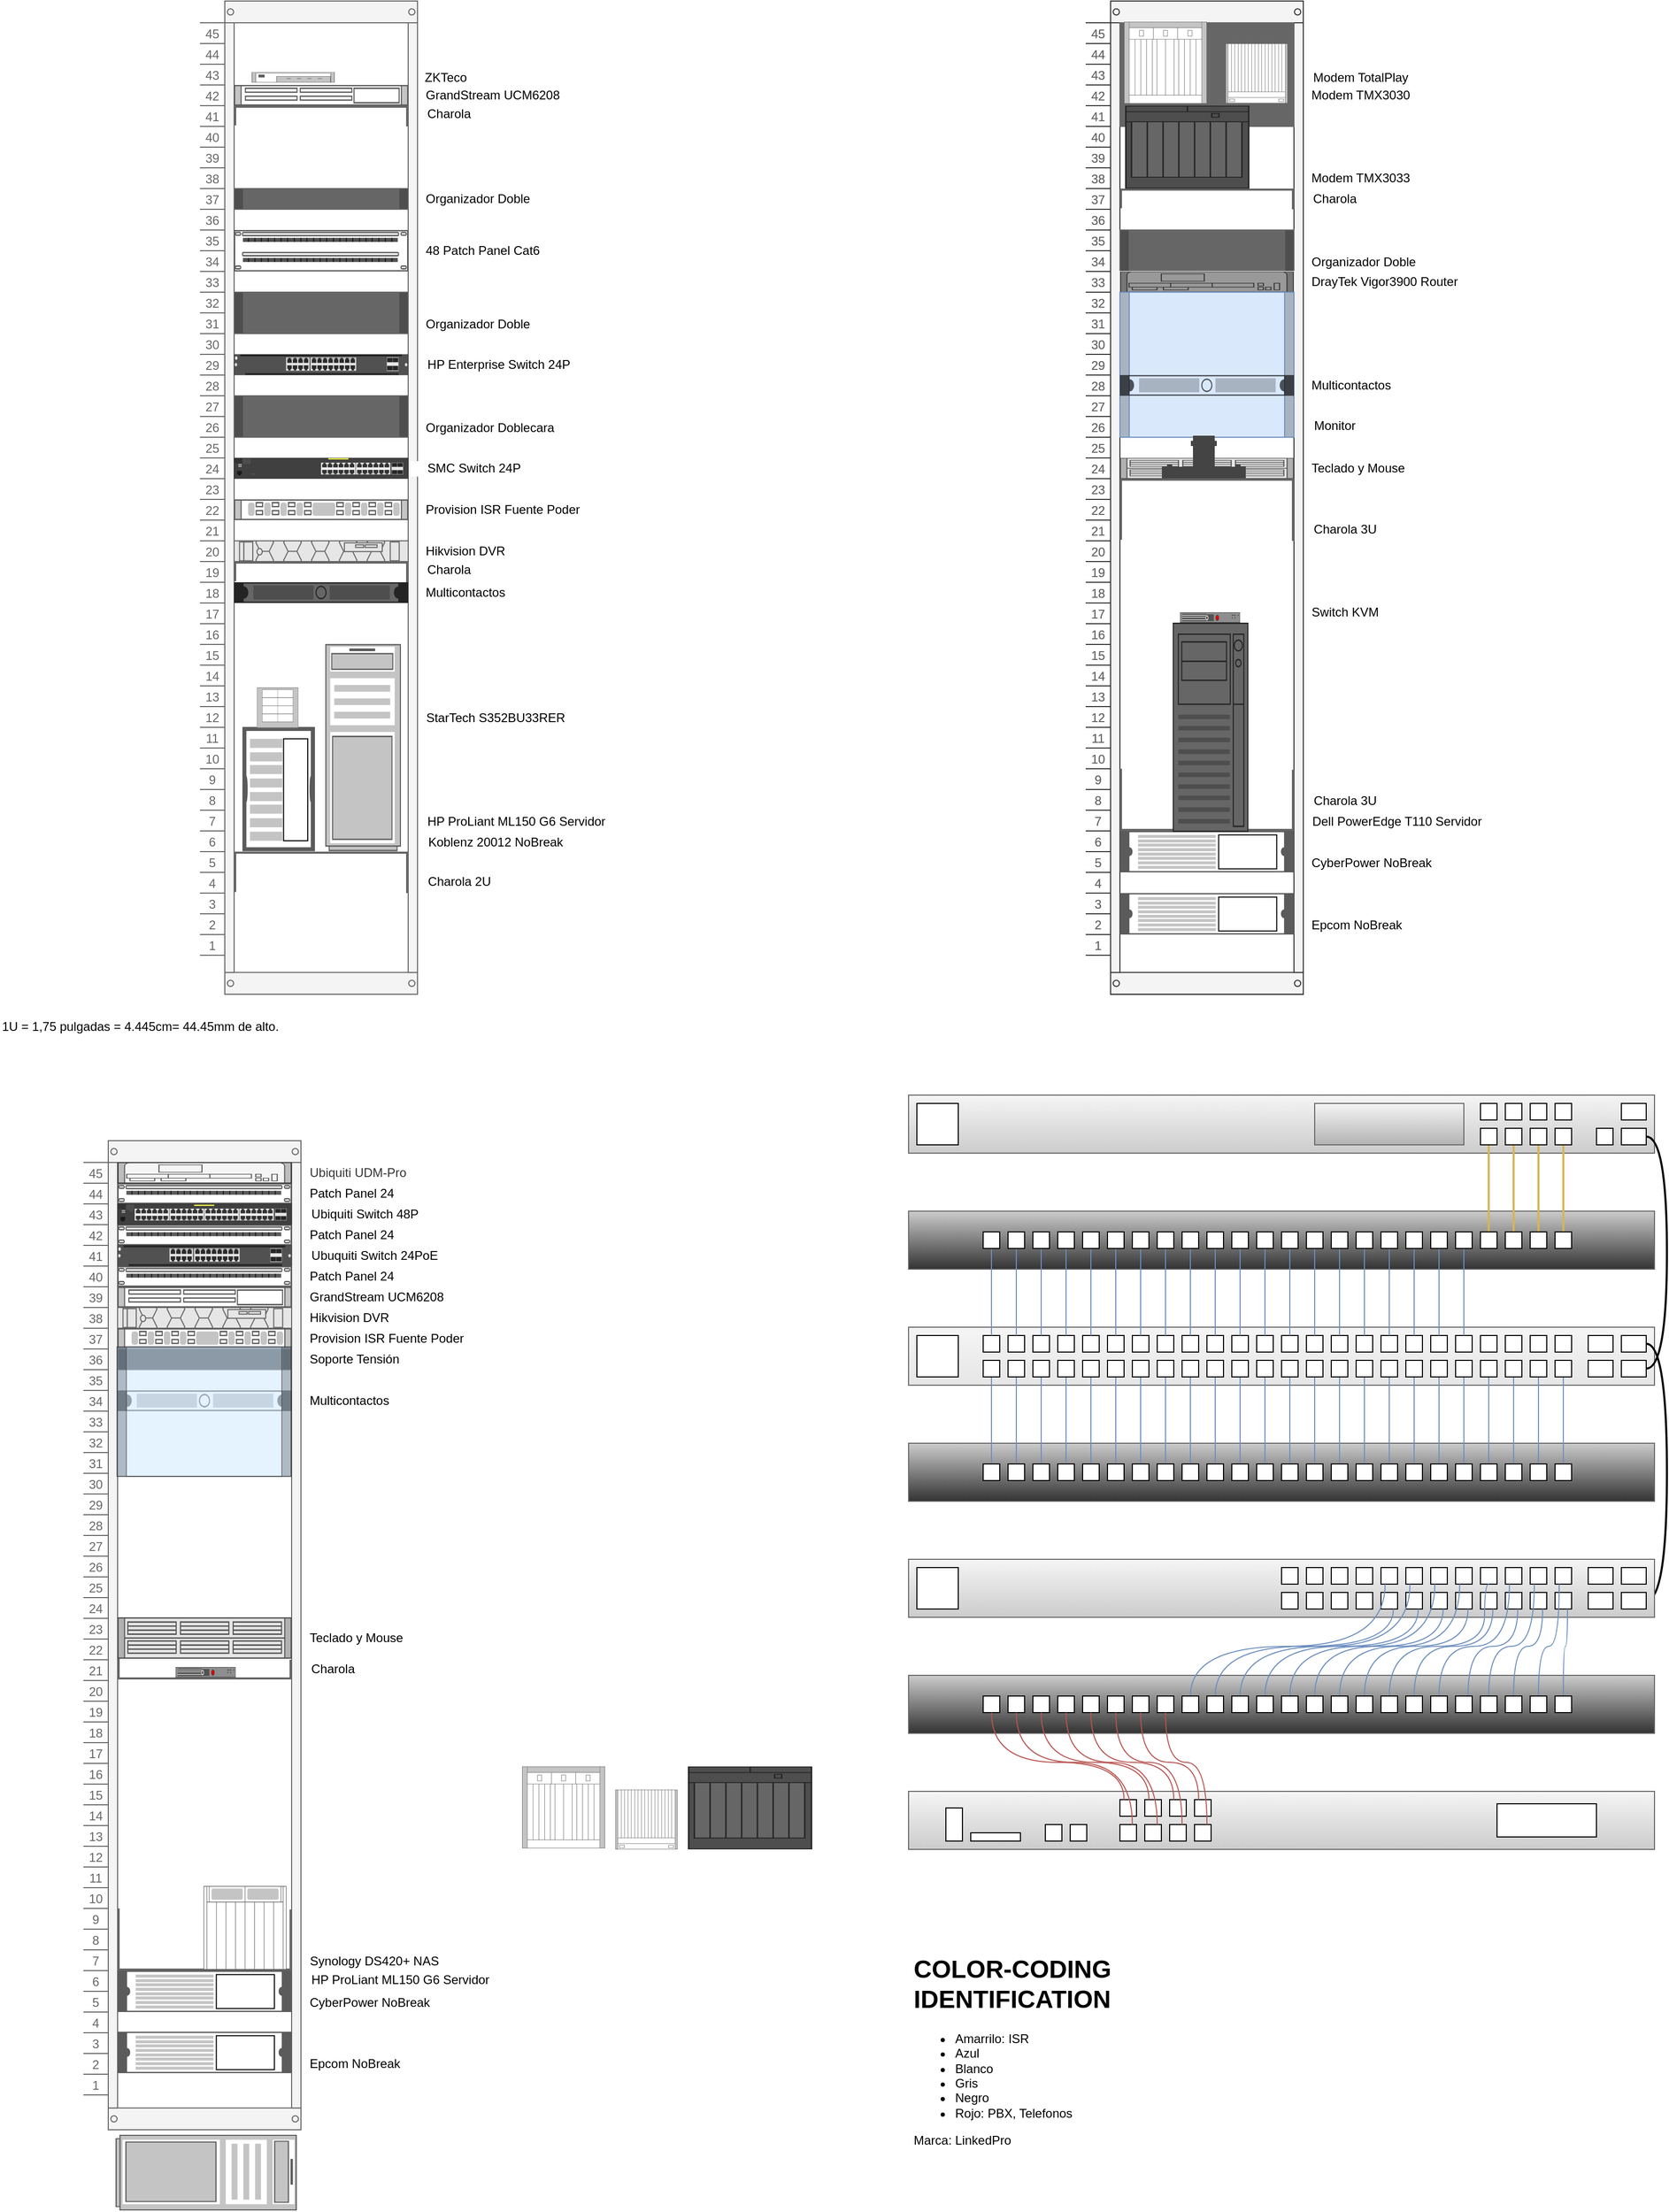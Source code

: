 <mxfile compressed="true" version="16.0.2" type="github"><diagram id="v9rmgmOoL0uP1Ng-xnF_" name="Page-1"><mxGraphModel dx="1426" dy="794" grid="1" gridSize="8" guides="1" tooltips="1" connect="1" arrows="1" fold="1" page="1" pageScale="1" pageWidth="850" pageHeight="1100" math="0" shadow="0"><root><mxCell id="0"/><mxCell id="1" parent="0"/><mxCell id="mun8mG4oLITxnTEhqOtp-346" value="" style="rounded=0;whiteSpace=wrap;html=1;fillColor=#f5f5f5;strokeColor=#666666;gradientColor=#CCCCCC;" parent="1" vertex="1"><mxGeometry x="909" y="1136" width="720" height="56" as="geometry"/></mxCell><mxCell id="mun8mG4oLITxnTEhqOtp-243" value="" style="rounded=0;whiteSpace=wrap;html=1;fillColor=#CCCCCC;strokeColor=#666666;gradientColor=#333333;" parent="1" vertex="1"><mxGeometry x="909" y="1472" width="720" height="56" as="geometry"/></mxCell><mxCell id="mun8mG4oLITxnTEhqOtp-187" value="" style="rounded=0;whiteSpace=wrap;html=1;fillColor=#f5f5f5;strokeColor=#666666;gradientColor=#E6E6E6;" parent="1" vertex="1"><mxGeometry x="909" y="1360" width="720" height="56" as="geometry"/></mxCell><mxCell id="Zz94JEYRm8EqsESao2XX-5" value="" style="strokeColor=#666666;html=1;verticalLabelPosition=bottom;labelBackgroundColor=#ffffff;verticalAlign=bottom;outlineConnect=0;shadow=0;dashed=0;shape=mxgraph.rackGeneral.container;fillColor2=#f4f4f4;container=1;collapsible=0;childLayout=rack;allowGaps=1;marginLeft=33;marginRight=9;marginTop=21;marginBottom=22;textColor=#666666;numDisp=ascend;" parent="1" vertex="1"><mxGeometry x="225" y="80" width="210" height="958.6" as="geometry"/></mxCell><mxCell id="Zz94JEYRm8EqsESao2XX-45" value="GrandStream UCM6208" style="shape=mxgraph.rack.cisco.cisco_nexus_5548p_switch;html=1;labelPosition=right;align=left;spacingLeft=15;dashed=0;shadow=0;fillColor=#ffffff;labelBackgroundColor=#ffffff;strokeColor=#000000;" parent="Zz94JEYRm8EqsESao2XX-5" vertex="1"><mxGeometry x="33" y="81" width="168" height="20" as="geometry"/></mxCell><mxCell id="Zz94JEYRm8EqsESao2XX-61" value="" style="strokeColor=#666666;html=1;labelPosition=left;align=right;spacingLeft=15;shadow=0;dashed=0;outlineConnect=0;shape=mxgraph.rackGeneral.shelf;container=1;collapsible=0;labelBackgroundColor=#ffffff;rotation=-180;verticalLabelPosition=middle;verticalAlign=middle;horizontal=1;" parent="Zz94JEYRm8EqsESao2XX-5" vertex="1"><mxGeometry x="33" y="101" width="168" height="20" as="geometry"/></mxCell><mxCell id="Zz94JEYRm8EqsESao2XX-62" value="Organizador Doble" style="strokeColor=#666666;html=1;labelPosition=right;align=left;spacingLeft=15;shadow=0;dashed=0;outlineConnect=0;shape=mxgraph.rackGeneral.plate;labelBackgroundColor=none;fillColor=#666666;" parent="Zz94JEYRm8EqsESao2XX-5" vertex="1"><mxGeometry x="33" y="181" width="168" height="20" as="geometry"/></mxCell><mxCell id="Zz94JEYRm8EqsESao2XX-44" value="48 Patch Panel Cat6" style="strokeColor=#666666;html=1;labelPosition=right;align=left;spacingLeft=15;shadow=0;dashed=0;outlineConnect=0;shape=mxgraph.rack.general.cat5e_enhanced_patch_panel_48_ports;labelBackgroundColor=#ffffff;" parent="Zz94JEYRm8EqsESao2XX-5" vertex="1"><mxGeometry x="33" y="221" width="168" height="40" as="geometry"/></mxCell><mxCell id="Zz94JEYRm8EqsESao2XX-42" value="Organizador Doble" style="strokeColor=#666666;html=1;labelPosition=right;align=left;spacingLeft=15;shadow=0;dashed=0;outlineConnect=0;shape=mxgraph.rackGeneral.plate;labelBackgroundColor=#ffffff;verticalAlign=bottom;fillColor=#666666;" parent="Zz94JEYRm8EqsESao2XX-5" vertex="1"><mxGeometry x="33" y="281" width="168" height="40" as="geometry"/></mxCell><mxCell id="Zz94JEYRm8EqsESao2XX-64" value="&lt;span style=&quot;white-space: pre&quot;&gt;&lt;span style=&quot;white-space: pre&quot;&gt;     &lt;/span&gt;&lt;/span&gt;HP Enterprise Switch 24P" style="html=1;verticalLabelPosition=middle;verticalAlign=middle;outlineConnect=0;shadow=0;dashed=0;shape=mxgraph.rack.hpe_aruba.switches.r0x42a_aruba_6400_24p_10gt_4sfp56_module;labelBackgroundColor=none;strokeColor=#000000;labelPosition=right;align=left;" parent="Zz94JEYRm8EqsESao2XX-5" vertex="1"><mxGeometry x="33" y="341" width="168" height="20" as="geometry"/></mxCell><mxCell id="Zz94JEYRm8EqsESao2XX-65" value="Organizador Doblecara" style="strokeColor=#666666;html=1;labelPosition=right;align=left;spacingLeft=15;shadow=0;dashed=0;outlineConnect=0;shape=mxgraph.rackGeneral.plate;labelBackgroundColor=#ffffff;verticalAlign=bottom;fillColor=#666666;" parent="Zz94JEYRm8EqsESao2XX-5" vertex="1"><mxGeometry x="33" y="381" width="168" height="40" as="geometry"/></mxCell><mxCell id="Zz94JEYRm8EqsESao2XX-41" value="&amp;nbsp; &amp;nbsp; &amp;nbsp;SMC Switch 24P" style="html=1;verticalLabelPosition=middle;verticalAlign=middle;outlineConnect=0;shadow=0;dashed=0;shape=mxgraph.rack.hpe_aruba.switches.j9773a_2530_24g_poeplus_switch;labelBackgroundColor=#ffffff;strokeColor=#000000;labelPosition=right;align=left;horizontal=1;" parent="Zz94JEYRm8EqsESao2XX-5" vertex="1"><mxGeometry x="33" y="441" width="168" height="20" as="geometry"/></mxCell><mxCell id="Zz94JEYRm8EqsESao2XX-37" value="&lt;div&gt;Provision ISR Fuente Poder&lt;/div&gt;" style="shape=mxgraph.rack.cisco.cisco_nexus_3016_switch;html=1;labelPosition=right;align=left;spacingLeft=15;dashed=0;shadow=0;fillColor=#ffffff;labelBackgroundColor=#ffffff;strokeColor=#000000;" parent="Zz94JEYRm8EqsESao2XX-5" vertex="1"><mxGeometry x="33" y="481" width="168" height="20" as="geometry"/></mxCell><mxCell id="Zz94JEYRm8EqsESao2XX-36" value="Hikvision DVR" style="strokeColor=#666666;html=1;labelPosition=right;align=left;spacingLeft=15;shadow=0;dashed=0;outlineConnect=0;shape=mxgraph.rack.dell.poweredge_r440;labelBackgroundColor=#ffffff;fillColor=#E6E6E6;" parent="Zz94JEYRm8EqsESao2XX-5" vertex="1"><mxGeometry x="33" y="521" width="168" height="20" as="geometry"/></mxCell><mxCell id="di3vM8zQVPDQsbRczGnq-1" value="" style="strokeColor=#666666;html=1;labelPosition=left;align=right;spacingLeft=15;shadow=0;dashed=0;outlineConnect=0;shape=mxgraph.rackGeneral.shelf;container=1;collapsible=0;labelBackgroundColor=#ffffff;rotation=-180;verticalLabelPosition=middle;verticalAlign=middle;" parent="Zz94JEYRm8EqsESao2XX-5" vertex="1"><mxGeometry x="33" y="541" width="168" height="20" as="geometry"/></mxCell><mxCell id="di3vM8zQVPDQsbRczGnq-3" value="Multicontactos" style="strokeColor=#666666;html=1;labelPosition=right;align=left;spacingLeft=15;shadow=0;dashed=0;outlineConnect=0;shape=mxgraph.rack.general.1u_rack_server;fillColor=#666666;" parent="Zz94JEYRm8EqsESao2XX-5" vertex="1"><mxGeometry x="33" y="561" width="168" height="20" as="geometry"/></mxCell><mxCell id="di3vM8zQVPDQsbRczGnq-4" value="" style="strokeColor=#666666;html=1;labelPosition=right;align=left;spacingLeft=15;shadow=0;dashed=0;outlineConnect=0;shape=mxgraph.rackGeneral.shelf;container=1;collapsible=0;fillColor=none;rotation=-180;" parent="Zz94JEYRm8EqsESao2XX-5" vertex="1"><mxGeometry x="33" y="821" width="168" height="40" as="geometry"/></mxCell><mxCell id="Zz94JEYRm8EqsESao2XX-9" value="&lt;blockquote style=&quot;margin: 0 0 0 40px ; border: none ; padding: 0px&quot;&gt;&lt;blockquote style=&quot;margin: 0 0 0 40px ; border: none ; padding: 0px&quot;&gt;&lt;blockquote style=&quot;margin: 0 0 0 40px ; border: none ; padding: 0px&quot;&gt;&lt;blockquote style=&quot;margin: 0 0 0 40px ; border: none ; padding: 0px&quot;&gt;&lt;br&gt;&lt;/blockquote&gt;&lt;/blockquote&gt;&lt;/blockquote&gt;&lt;/blockquote&gt;" style="shape=mxgraph.rack.apc.apc_smart_ups_1000-3000_va_2u;html=1;labelPosition=right;align=left;spacingLeft=15;dashed=0;shadow=0;fillColor=#ffffff;" parent="1" vertex="1"><mxGeometry x="266" y="780.6" width="70" height="120" as="geometry"/></mxCell><mxCell id="Zz94JEYRm8EqsESao2XX-12" value="&lt;div&gt;1U = 1,75 pulgadas = 4.445cm= 44.45mm de alto.&lt;/div&gt;" style="text;whiteSpace=wrap;html=1;" parent="1" vertex="1"><mxGeometry x="32" y="1056" width="280" height="30" as="geometry"/></mxCell><mxCell id="Zz94JEYRm8EqsESao2XX-30" value="" style="strokeColor=#666666;html=1;verticalLabelPosition=middle;labelBackgroundColor=#ffffff;verticalAlign=middle;outlineConnect=0;shadow=0;dashed=0;shape=mxgraph.rack.general.server_1;labelPosition=right;align=left;" parent="1" vertex="1"><mxGeometry x="346" y="700.6" width="73" height="200" as="geometry"/></mxCell><mxCell id="Zz94JEYRm8EqsESao2XX-35" value="" style="shape=mxgraph.rack.hp.hp_bladesystem_c3000_enclosure;html=1;labelPosition=right;align=left;spacingLeft=15;dashed=0;shadow=0;fillColor=#ffffff;labelBackgroundColor=#ffffff;strokeColor=#000000;" parent="1" vertex="1"><mxGeometry x="280" y="742.6" width="40" height="39" as="geometry"/></mxCell><mxCell id="Zz94JEYRm8EqsESao2XX-46" value="&lt;span style=&quot;white-space: pre&quot;&gt;&#9;&lt;/span&gt;&lt;span style=&quot;white-space: pre&quot;&gt;&#9;&lt;/span&gt;&amp;nbsp; &amp;nbsp; &amp;nbsp;ZKTeco" style="strokeColor=#666666;html=1;labelPosition=right;align=left;spacingLeft=15;shadow=0;dashed=0;outlineConnect=0;shape=mxgraph.rack.general.hub;labelBackgroundColor=none;" parent="1" vertex="1"><mxGeometry x="275" y="148.6" width="80" height="10" as="geometry"/></mxCell><mxCell id="Zz94JEYRm8EqsESao2XX-47" value="" style="html=1;verticalLabelPosition=bottom;labelBackgroundColor=#ffffff;verticalAlign=top;outlineConnect=0;shadow=0;dashed=0;shape=mxgraph.rackGeneral.container;fillColor2=#f4f4f4;container=1;collapsible=0;childLayout=rack;allowGaps=1;marginLeft=33;marginRight=9;marginTop=21;marginBottom=22;textColor=#666666;numDisp=ascend;strokeColor=#333333;" parent="1" vertex="1"><mxGeometry x="1080" y="80" width="210" height="958.6" as="geometry"/></mxCell><mxCell id="di3vM8zQVPDQsbRczGnq-45" value="" style="strokeColor=#666666;html=1;labelPosition=right;align=left;spacingLeft=15;shadow=0;dashed=0;outlineConnect=0;shape=mxgraph.rackGeneral.horRoutingBank;labelBackgroundColor=#666666;fillColor=#666666;" parent="Zz94JEYRm8EqsESao2XX-47" vertex="1"><mxGeometry x="33" y="21" width="168" height="100" as="geometry"/></mxCell><mxCell id="di3vM8zQVPDQsbRczGnq-46" value="" style="strokeColor=#666666;html=1;labelPosition=left;align=right;spacingLeft=15;shadow=0;dashed=0;outlineConnect=0;shape=mxgraph.rackGeneral.shelf;container=1;collapsible=0;labelBackgroundColor=#ffffff;rotation=-180;verticalLabelPosition=middle;verticalAlign=middle;horizontal=1;" parent="Zz94JEYRm8EqsESao2XX-47" vertex="1"><mxGeometry x="33" y="181" width="168" height="777.6" as="geometry"/></mxCell><mxCell id="opTMKkHMiem3TNJ_Twdz-6" value="" style="shape=mxgraph.rack.cisco.cisco_ons_15310-ma_sdh_multiservice_platform;html=1;labelPosition=right;align=left;spacingLeft=15;dashed=0;shadow=0;labelBackgroundColor=#666666;fillColor=#666666;" parent="di3vM8zQVPDQsbRczGnq-46" vertex="1"><mxGeometry x="5" y="-80" width="120" height="80" as="geometry"/></mxCell><mxCell id="opTMKkHMiem3TNJ_Twdz-7" value="" style="html=1;verticalLabelPosition=bottom;labelBackgroundColor=#ffffff;verticalAlign=top;outlineConnect=0;shadow=0;dashed=0;shape=mxgraph.rackGeneral.container;fillColor2=#f4f4f4;container=1;collapsible=0;childLayout=rack;allowGaps=1;marginLeft=33;marginRight=9;marginTop=21;marginBottom=22;textColor=#666666;numDisp=ascend;strokeColor=#333333;" parent="di3vM8zQVPDQsbRczGnq-46" vertex="1"><mxGeometry x="-33" y="-181" width="210" height="958.6" as="geometry"/></mxCell><mxCell id="opTMKkHMiem3TNJ_Twdz-8" value="" style="strokeColor=#666666;html=1;labelPosition=right;align=left;spacingLeft=15;shadow=0;dashed=0;outlineConnect=0;shape=mxgraph.rackGeneral.horRoutingBank;labelBackgroundColor=#666666;fillColor=#666666;" parent="opTMKkHMiem3TNJ_Twdz-7" vertex="1"><mxGeometry x="33" y="21" width="168" height="100" as="geometry"/></mxCell><mxCell id="opTMKkHMiem3TNJ_Twdz-9" value="" style="strokeColor=#666666;html=1;labelPosition=left;align=right;spacingLeft=15;shadow=0;dashed=0;outlineConnect=0;shape=mxgraph.rackGeneral.shelf;container=1;collapsible=0;labelBackgroundColor=#ffffff;rotation=-180;verticalLabelPosition=middle;verticalAlign=middle;horizontal=1;" parent="opTMKkHMiem3TNJ_Twdz-7" vertex="1"><mxGeometry x="33" y="181" width="168" height="20" as="geometry"/></mxCell><mxCell id="opTMKkHMiem3TNJ_Twdz-10" value="Organizador Doble" style="strokeColor=#666666;html=1;labelPosition=right;align=left;spacingLeft=15;shadow=0;dashed=0;outlineConnect=0;shape=mxgraph.rackGeneral.plate;labelBackgroundColor=#ffffff;verticalAlign=bottom;fillColor=#666666;" parent="opTMKkHMiem3TNJ_Twdz-7" vertex="1"><mxGeometry x="33" y="221" width="168" height="40" as="geometry"/></mxCell><mxCell id="opTMKkHMiem3TNJ_Twdz-11" value="DrayTek Vigor3900 Router" style="shape=mxgraph.rack.cisco.cisco_1941_series_integrated_services_router;html=1;labelPosition=right;align=left;spacingLeft=15;dashed=0;shadow=0;labelBackgroundColor=none;fillColor=#999999;strokeColor=#FFFFFF;" parent="opTMKkHMiem3TNJ_Twdz-7" vertex="1"><mxGeometry x="33" y="261" width="168" height="20" as="geometry"/></mxCell><mxCell id="opTMKkHMiem3TNJ_Twdz-12" value="" style="html=1;labelPosition=right;align=left;spacingLeft=15;shadow=0;dashed=0;outlineConnect=0;shape=mxgraph.rackGeneral.plate;labelBackgroundColor=none;fillColor=#dae8fc;strokeColor=#6c8ebf;" parent="opTMKkHMiem3TNJ_Twdz-7" vertex="1"><mxGeometry x="33" y="281" width="168" height="140" as="geometry"/></mxCell><mxCell id="opTMKkHMiem3TNJ_Twdz-13" value="Teclado y Mouse" style="shape=mxgraph.rack.cisco.cisco_ucs_6296up_fabric_interconnect;html=1;labelPosition=right;align=left;spacingLeft=15;dashed=0;shadow=0;labelBackgroundColor=none;strokeColor=#333333;fillColor=#E6E6E6;" parent="opTMKkHMiem3TNJ_Twdz-7" vertex="1"><mxGeometry x="33" y="441" width="168" height="20" as="geometry"/></mxCell><mxCell id="opTMKkHMiem3TNJ_Twdz-14" value="" style="strokeColor=#666666;html=1;labelPosition=left;align=right;spacingLeft=15;shadow=0;dashed=0;outlineConnect=0;shape=mxgraph.rackGeneral.shelf;container=1;collapsible=0;labelBackgroundColor=#ffffff;rotation=-180;verticalLabelPosition=middle;verticalAlign=middle;horizontal=1;" parent="opTMKkHMiem3TNJ_Twdz-7" vertex="1"><mxGeometry x="33" y="461" width="168" height="60" as="geometry"/></mxCell><mxCell id="opTMKkHMiem3TNJ_Twdz-15" value="" style="strokeColor=#666666;html=1;labelPosition=right;align=left;spacingLeft=15;shadow=0;dashed=0;outlineConnect=0;shape=mxgraph.rackGeneral.shelf;container=1;collapsible=0;fillColor=none;" parent="opTMKkHMiem3TNJ_Twdz-7" vertex="1"><mxGeometry x="33" y="741" width="168" height="60" as="geometry"/></mxCell><mxCell id="opTMKkHMiem3TNJ_Twdz-16" value="CyberPower NoBreak" style="shape=mxgraph.rack.apc.apc_smart_ups_1000-3000_va_2u;html=1;labelPosition=right;align=left;spacingLeft=15;dashed=0;shadow=0;fillColor=#ffffff;verticalAlign=bottom;" parent="opTMKkHMiem3TNJ_Twdz-7" vertex="1"><mxGeometry x="33" y="801" width="168" height="40" as="geometry"/></mxCell><mxCell id="opTMKkHMiem3TNJ_Twdz-17" value="Epcom NoBreak" style="shape=mxgraph.rack.apc.apc_smart_ups_1000-3000_va_2u;html=1;labelPosition=right;align=left;spacingLeft=15;dashed=0;shadow=0;fillColor=#ffffff;verticalAlign=bottom;" parent="opTMKkHMiem3TNJ_Twdz-7" vertex="1"><mxGeometry x="33" y="861" width="168" height="40" as="geometry"/></mxCell><mxCell id="di3vM8zQVPDQsbRczGnq-8" value="Charola" style="text;html=1;align=center;verticalAlign=middle;resizable=0;points=[];autosize=1;" parent="1" vertex="1"><mxGeometry x="435" y="178.6" width="60" height="20" as="geometry"/></mxCell><mxCell id="di3vM8zQVPDQsbRczGnq-9" value="Charola" style="text;html=1;align=center;verticalAlign=middle;resizable=0;points=[];autosize=1;" parent="1" vertex="1"><mxGeometry x="435" y="618.6" width="60" height="20" as="geometry"/></mxCell><mxCell id="di3vM8zQVPDQsbRczGnq-10" value="Charola 2U" style="text;html=1;align=center;verticalAlign=middle;resizable=0;points=[];autosize=1;" parent="1" vertex="1"><mxGeometry x="435" y="920.0" width="80" height="20" as="geometry"/></mxCell><mxCell id="di3vM8zQVPDQsbRczGnq-11" value="HP ProLiant ML150 G6 Servidor" style="text;html=1;align=center;verticalAlign=middle;resizable=0;points=[];autosize=1;" parent="1" vertex="1"><mxGeometry x="435" y="862.0" width="190" height="20" as="geometry"/></mxCell><mxCell id="di3vM8zQVPDQsbRczGnq-12" value="Koblenz 20012 NoBreak" style="text;html=1;align=center;verticalAlign=middle;resizable=0;points=[];autosize=1;" parent="1" vertex="1"><mxGeometry x="435" y="882.0" width="150" height="20" as="geometry"/></mxCell><mxCell id="di3vM8zQVPDQsbRczGnq-13" value="&lt;span style=&quot;text-align: left ; background-color: rgb(255 , 255 , 255)&quot;&gt;StarTech S352BU33RER&lt;/span&gt;" style="text;html=1;align=center;verticalAlign=middle;resizable=0;points=[];autosize=1;" parent="1" vertex="1"><mxGeometry x="435" y="761.6" width="150" height="20" as="geometry"/></mxCell><mxCell id="di3vM8zQVPDQsbRczGnq-42" value="Charola 3U" style="text;html=1;align=center;verticalAlign=middle;resizable=0;points=[];autosize=1;" parent="1" vertex="1"><mxGeometry x="1290" y="842" width="80" height="20" as="geometry"/></mxCell><mxCell id="di3vM8zQVPDQsbRczGnq-43" value="" style="strokeColor=#666666;html=1;verticalLabelPosition=bottom;labelBackgroundColor=#666666;verticalAlign=top;outlineConnect=0;shadow=0;dashed=0;shape=mxgraph.rack.general.server_2;fillColor=#666666;" parent="1" vertex="1"><mxGeometry x="1164" y="680" width="73" height="202" as="geometry"/></mxCell><mxCell id="di3vM8zQVPDQsbRczGnq-44" value="Dell PowerEdge T110 Servidor" style="text;html=1;align=center;verticalAlign=middle;resizable=0;points=[];autosize=1;" parent="1" vertex="1"><mxGeometry x="1290" y="862" width="180" height="20" as="geometry"/></mxCell><mxCell id="di3vM8zQVPDQsbRczGnq-48" value="" style="shape=mxgraph.rack.cisco.cisco_ons_15600_multiservice_switching_platform;html=1;labelPosition=right;align=left;spacingLeft=15;dashed=0;shadow=0;fillColor=#ffffff;labelBackgroundColor=#666666;" parent="1" vertex="1"><mxGeometry x="1117" y="100" width="80" height="79" as="geometry"/></mxCell><mxCell id="di3vM8zQVPDQsbRczGnq-49" value="" style="shape=mxgraph.rack.cisco.cisco_ons_15454_sonet-sdh_multiservice_provisioning_platform;html=1;labelPosition=right;align=left;spacingLeft=15;dashed=0;shadow=0;fillColor=#ffffff;labelBackgroundColor=#666666;" parent="1" vertex="1"><mxGeometry x="1215" y="121" width="60" height="57.6" as="geometry"/></mxCell><mxCell id="di3vM8zQVPDQsbRczGnq-50" value="" style="shape=mxgraph.rack.cisco.cisco_ons_15310-ma_sdh_multiservice_platform;html=1;labelPosition=right;align=left;spacingLeft=15;dashed=0;shadow=0;labelBackgroundColor=#666666;fillColor=#666666;" parent="1" vertex="1"><mxGeometry x="1118" y="181" width="120" height="80" as="geometry"/></mxCell><mxCell id="di3vM8zQVPDQsbRczGnq-51" value="Modem TMX3033" style="text;html=1;align=center;verticalAlign=middle;resizable=0;points=[];autosize=1;" parent="1" vertex="1"><mxGeometry x="1290" y="241" width="110" height="20" as="geometry"/></mxCell><mxCell id="di3vM8zQVPDQsbRczGnq-52" value="Modem TMX3030" style="text;html=1;align=center;verticalAlign=middle;resizable=0;points=[];autosize=1;" parent="1" vertex="1"><mxGeometry x="1290" y="161" width="110" height="20" as="geometry"/></mxCell><mxCell id="di3vM8zQVPDQsbRczGnq-53" value="Modem TotalPlay" style="text;html=1;align=center;verticalAlign=middle;resizable=0;points=[];autosize=1;" parent="1" vertex="1"><mxGeometry x="1290" y="143.6" width="110" height="20" as="geometry"/></mxCell><mxCell id="di3vM8zQVPDQsbRczGnq-54" value="Charola" style="text;html=1;align=center;verticalAlign=middle;resizable=0;points=[];autosize=1;" parent="1" vertex="1"><mxGeometry x="1290" y="261" width="60" height="20" as="geometry"/></mxCell><mxCell id="di3vM8zQVPDQsbRczGnq-58" value="" style="shape=mxgraph.rackGeneral.cabinetLeg;html=1;shadow=0;dashed=0;fillColor=#444444;strokeColor=#444444;verticalLabelPosition=bottom;labelBackgroundColor=#ffffff;verticalAlign=top;" parent="1" vertex="1"><mxGeometry x="1154" y="500" width="40" height="40" as="geometry"/></mxCell><mxCell id="di3vM8zQVPDQsbRczGnq-59" value="" style="shape=mxgraph.rackGeneral.cabinetLeg;html=1;shadow=0;dashed=0;fillColor=#444444;strokeColor=#444444;verticalLabelPosition=bottom;labelBackgroundColor=#ffffff;verticalAlign=top;flipH=1;" parent="1" vertex="1"><mxGeometry x="1194" y="500" width="40" height="40" as="geometry"/></mxCell><mxCell id="di3vM8zQVPDQsbRczGnq-62" value="Charola 3U" style="text;html=1;align=center;verticalAlign=middle;resizable=0;points=[];autosize=1;" parent="1" vertex="1"><mxGeometry x="1290" y="580" width="80" height="20" as="geometry"/></mxCell><mxCell id="di3vM8zQVPDQsbRczGnq-63" value="Monitor" style="text;html=1;align=center;verticalAlign=middle;resizable=0;points=[];autosize=1;" parent="1" vertex="1"><mxGeometry x="1290" y="480" width="60" height="20" as="geometry"/></mxCell><mxCell id="di3vM8zQVPDQsbRczGnq-66" value="" style="strokeColor=#666666;html=1;labelPosition=right;align=left;spacingLeft=15;shadow=0;dashed=0;outlineConnect=0;shape=mxgraph.rack.f5.arx_500;labelBackgroundColor=none;fillColor=#E6E6E6;gradientColor=none;" parent="1" vertex="1"><mxGeometry x="1171" y="670" width="58" height="10" as="geometry"/></mxCell><mxCell id="di3vM8zQVPDQsbRczGnq-67" value="Switch KVM" style="text;html=1;align=center;verticalAlign=middle;resizable=0;points=[];autosize=1;" parent="1" vertex="1"><mxGeometry x="1290" y="660" width="80" height="20" as="geometry"/></mxCell><mxCell id="di3vM8zQVPDQsbRczGnq-68" value="Multicontactos" style="strokeColor=#666666;html=1;labelPosition=right;align=left;spacingLeft=15;shadow=0;dashed=0;outlineConnect=0;shape=mxgraph.rack.general.1u_rack_server;fillColor=none;" parent="1" vertex="1"><mxGeometry x="1113" y="441" width="168" height="20" as="geometry"/></mxCell><mxCell id="mun8mG4oLITxnTEhqOtp-1" value="HP ProLiant ML150 G6 Servidor" style="text;html=1;align=center;verticalAlign=middle;resizable=0;points=[];autosize=1;" parent="1" vertex="1"><mxGeometry x="322.5" y="1980" width="190" height="20" as="geometry"/></mxCell><mxCell id="mun8mG4oLITxnTEhqOtp-2" value="" style="strokeColor=#666666;html=1;verticalLabelPosition=bottom;labelBackgroundColor=#ffffff;verticalAlign=top;outlineConnect=0;shadow=0;dashed=0;shape=mxgraph.rackGeneral.container;fillColor2=#f4f4f4;container=1;collapsible=0;childLayout=rack;allowGaps=1;marginLeft=33;marginRight=9;marginTop=21;marginBottom=22;textColor=#666666;numDisp=ascend;gradientColor=none;fillColor=none;" parent="1" vertex="1"><mxGeometry x="112.5" y="1180" width="210" height="954.6" as="geometry"/></mxCell><mxCell id="mun8mG4oLITxnTEhqOtp-3" value="Ubiquiti UDM-Pro" style="shape=mxgraph.rack.cisco.cisco_1941_series_integrated_services_router;html=1;labelPosition=right;align=left;spacingLeft=15;dashed=0;shadow=0;labelBackgroundColor=none;fillColor=#f5f5f5;strokeColor=#666666;fontColor=#333333;" parent="mun8mG4oLITxnTEhqOtp-2" vertex="1"><mxGeometry x="33" y="21" width="168" height="20" as="geometry"/></mxCell><mxCell id="mun8mG4oLITxnTEhqOtp-4" value="Patch Panel 24" style="strokeColor=#666666;html=1;labelPosition=right;align=left;spacingLeft=15;shadow=0;dashed=0;outlineConnect=0;shape=mxgraph.rack.general.cat5e_rack_mount_patch_panel_24_ports;" parent="mun8mG4oLITxnTEhqOtp-2" vertex="1"><mxGeometry x="33" y="41" width="168" height="20" as="geometry"/></mxCell><mxCell id="mun8mG4oLITxnTEhqOtp-5" value="&amp;nbsp; &amp;nbsp; &amp;nbsp;Ubiquiti Switch 48P" style="html=1;verticalLabelPosition=middle;verticalAlign=middle;outlineConnect=0;shadow=0;dashed=0;shape=mxgraph.rack.hpe_aruba.switches.j9772a_2530_48g_poeplus_switch;labelPosition=right;align=left;" parent="mun8mG4oLITxnTEhqOtp-2" vertex="1"><mxGeometry x="33" y="61" width="168" height="20" as="geometry"/></mxCell><mxCell id="mun8mG4oLITxnTEhqOtp-6" value="Patch Panel 24" style="strokeColor=#666666;html=1;labelPosition=right;align=left;spacingLeft=15;shadow=0;dashed=0;outlineConnect=0;shape=mxgraph.rack.general.cat5e_rack_mount_patch_panel_24_ports;" parent="mun8mG4oLITxnTEhqOtp-2" vertex="1"><mxGeometry x="33" y="81" width="168" height="20" as="geometry"/></mxCell><mxCell id="mun8mG4oLITxnTEhqOtp-7" value="&lt;span style=&quot;white-space: pre&quot;&gt;     Ubuquiti Switch 24PoE&lt;/span&gt;" style="html=1;verticalLabelPosition=middle;verticalAlign=middle;outlineConnect=0;shadow=0;dashed=0;shape=mxgraph.rack.hpe_aruba.switches.r0x42a_aruba_6400_24p_10gt_4sfp56_module;labelBackgroundColor=none;strokeColor=#000000;labelPosition=right;align=left;" parent="mun8mG4oLITxnTEhqOtp-2" vertex="1"><mxGeometry x="33" y="101" width="168" height="20" as="geometry"/></mxCell><mxCell id="mun8mG4oLITxnTEhqOtp-8" value="Patch Panel 24" style="strokeColor=#666666;html=1;labelPosition=right;align=left;spacingLeft=15;shadow=0;dashed=0;outlineConnect=0;shape=mxgraph.rack.general.cat5e_rack_mount_patch_panel_24_ports;" parent="mun8mG4oLITxnTEhqOtp-2" vertex="1"><mxGeometry x="33" y="121" width="168" height="20" as="geometry"/></mxCell><mxCell id="mun8mG4oLITxnTEhqOtp-9" value="GrandStream UCM6208" style="shape=mxgraph.rack.cisco.cisco_nexus_5548p_switch;html=1;labelPosition=right;align=left;spacingLeft=15;dashed=0;shadow=0;fillColor=#ffffff;labelBackgroundColor=#ffffff;strokeColor=#000000;" parent="mun8mG4oLITxnTEhqOtp-2" vertex="1"><mxGeometry x="33" y="141" width="168" height="20" as="geometry"/></mxCell><mxCell id="mun8mG4oLITxnTEhqOtp-11" value="Hikvision DVR" style="strokeColor=#666666;html=1;labelPosition=right;align=left;spacingLeft=15;shadow=0;dashed=0;outlineConnect=0;shape=mxgraph.rack.dell.poweredge_r440;labelBackgroundColor=#ffffff;fillColor=#E6E6E6;" parent="mun8mG4oLITxnTEhqOtp-2" vertex="1"><mxGeometry x="33" y="161" width="168" height="20" as="geometry"/></mxCell><mxCell id="mun8mG4oLITxnTEhqOtp-12" value="&lt;div&gt;Provision ISR Fuente Poder&lt;/div&gt;" style="shape=mxgraph.rack.cisco.cisco_nexus_3016_switch;html=1;labelPosition=right;align=left;spacingLeft=15;dashed=0;shadow=0;fillColor=#ffffff;labelBackgroundColor=#ffffff;strokeColor=#000000;" parent="mun8mG4oLITxnTEhqOtp-2" vertex="1"><mxGeometry x="33" y="181" width="168" height="20" as="geometry"/></mxCell><mxCell id="k98qiKoyrDyxEOuZTkvg-1" value="Soporte Tensión" style="strokeColor=#666666;html=1;labelPosition=right;align=left;spacingLeft=15;shadow=0;dashed=0;outlineConnect=0;shape=mxgraph.rackGeneral.plate;fillColor=#4D4D4D;" vertex="1" parent="mun8mG4oLITxnTEhqOtp-2"><mxGeometry x="33" y="201" width="168" height="20" as="geometry"/></mxCell><mxCell id="k98qiKoyrDyxEOuZTkvg-4" value="Multicontactos" style="strokeColor=#666666;html=1;labelPosition=right;align=left;spacingLeft=15;shadow=0;dashed=0;outlineConnect=0;shape=mxgraph.rack.general.1u_rack_server;fillColor=none;" vertex="1" parent="mun8mG4oLITxnTEhqOtp-2"><mxGeometry x="33" y="241" width="168" height="20" as="geometry"/></mxCell><mxCell id="mun8mG4oLITxnTEhqOtp-13" value="Teclado y Mouse" style="shape=mxgraph.rack.cisco.cisco_ucs_6296up_fabric_interconnect;html=1;labelPosition=right;align=left;spacingLeft=15;dashed=0;shadow=0;labelBackgroundColor=none;strokeColor=#333333;fillColor=#E6E6E6;" parent="mun8mG4oLITxnTEhqOtp-2" vertex="1"><mxGeometry x="33" y="460" width="168" height="40" as="geometry"/></mxCell><mxCell id="mun8mG4oLITxnTEhqOtp-14" value="" style="strokeColor=#666666;html=1;labelPosition=left;align=right;spacingLeft=15;shadow=0;dashed=0;outlineConnect=0;shape=mxgraph.rackGeneral.shelf;container=1;collapsible=0;labelBackgroundColor=#ffffff;rotation=0;verticalLabelPosition=middle;verticalAlign=middle;horizontal=1;" parent="mun8mG4oLITxnTEhqOtp-2" vertex="1"><mxGeometry x="33" y="500" width="168" height="20" as="geometry"/></mxCell><mxCell id="mun8mG4oLITxnTEhqOtp-15" value="" style="strokeColor=#666666;html=1;labelPosition=right;align=left;spacingLeft=15;shadow=0;dashed=0;outlineConnect=0;shape=mxgraph.rackGeneral.shelf;container=1;collapsible=0;fillColor=none;" parent="mun8mG4oLITxnTEhqOtp-2" vertex="1"><mxGeometry x="33" y="741" width="168" height="60" as="geometry"/></mxCell><mxCell id="mun8mG4oLITxnTEhqOtp-16" value="CyberPower NoBreak" style="shape=mxgraph.rack.apc.apc_smart_ups_1000-3000_va_2u;html=1;labelPosition=right;align=left;spacingLeft=15;dashed=0;shadow=0;fillColor=#ffffff;verticalAlign=bottom;" parent="mun8mG4oLITxnTEhqOtp-2" vertex="1"><mxGeometry x="33" y="801" width="168" height="40" as="geometry"/></mxCell><mxCell id="mun8mG4oLITxnTEhqOtp-17" value="Epcom NoBreak" style="shape=mxgraph.rack.apc.apc_smart_ups_1000-3000_va_2u;html=1;labelPosition=right;align=left;spacingLeft=15;dashed=0;shadow=0;fillColor=#ffffff;verticalAlign=bottom;" parent="mun8mG4oLITxnTEhqOtp-2" vertex="1"><mxGeometry x="33" y="860" width="168" height="40" as="geometry"/></mxCell><mxCell id="mun8mG4oLITxnTEhqOtp-18" value="" style="strokeColor=#666666;html=1;verticalLabelPosition=middle;labelBackgroundColor=#ffffff;verticalAlign=middle;outlineConnect=0;shadow=0;dashed=0;shape=mxgraph.rack.general.server_1;labelPosition=right;align=left;rotation=90;" parent="1" vertex="1"><mxGeometry x="194.5" y="2088.5" width="73" height="175" as="geometry"/></mxCell><mxCell id="mun8mG4oLITxnTEhqOtp-19" value="" style="shape=mxgraph.rack.oracle.sun_blade_6000_enclosure;html=1;labelPosition=right;align=left;spacingLeft=15;dashed=0;shadow=0;fillColor=#ffffff;" parent="1" vertex="1"><mxGeometry x="228.5" y="1899.4" width="80" height="80.6" as="geometry"/></mxCell><mxCell id="mun8mG4oLITxnTEhqOtp-20" value="Synology DS420+ NAS" style="text;html=1;align=center;verticalAlign=middle;resizable=0;points=[];autosize=1;" parent="1" vertex="1"><mxGeometry x="322.5" y="1962" width="140" height="20" as="geometry"/></mxCell><mxCell id="mun8mG4oLITxnTEhqOtp-21" value="" style="strokeColor=#666666;html=1;labelPosition=right;align=left;spacingLeft=15;shadow=0;dashed=0;outlineConnect=0;shape=mxgraph.rack.f5.arx_500;labelBackgroundColor=none;fillColor=#E6E6E6;gradientColor=none;" parent="1" vertex="1"><mxGeometry x="201.5" y="1688" width="58" height="10" as="geometry"/></mxCell><mxCell id="mun8mG4oLITxnTEhqOtp-22" value="Charola" style="text;html=1;align=center;verticalAlign=middle;resizable=0;points=[];autosize=1;" parent="1" vertex="1"><mxGeometry x="322.5" y="1680" width="60" height="20" as="geometry"/></mxCell><mxCell id="mun8mG4oLITxnTEhqOtp-24" value="" style="shape=mxgraph.rack.cisco.cisco_ons_15600_multiservice_switching_platform;html=1;labelPosition=right;align=left;spacingLeft=15;dashed=0;shadow=0;fillColor=#ffffff;labelBackgroundColor=#666666;" parent="1" vertex="1"><mxGeometry x="536" y="1784" width="80" height="79" as="geometry"/></mxCell><mxCell id="mun8mG4oLITxnTEhqOtp-25" value="" style="shape=mxgraph.rack.cisco.cisco_ons_15454_sonet-sdh_multiservice_provisioning_platform;html=1;labelPosition=right;align=left;spacingLeft=15;dashed=0;shadow=0;fillColor=#ffffff;labelBackgroundColor=#666666;" parent="1" vertex="1"><mxGeometry x="626" y="1806.4" width="60" height="57.6" as="geometry"/></mxCell><mxCell id="mun8mG4oLITxnTEhqOtp-26" value="" style="shape=mxgraph.rack.cisco.cisco_ons_15310-ma_sdh_multiservice_platform;html=1;labelPosition=right;align=left;spacingLeft=15;dashed=0;shadow=0;labelBackgroundColor=#666666;fillColor=#666666;" parent="1" vertex="1"><mxGeometry x="696" y="1784" width="120" height="80" as="geometry"/></mxCell><mxCell id="mun8mG4oLITxnTEhqOtp-297" style="rounded=0;orthogonalLoop=1;jettySize=auto;html=1;exitX=0.5;exitY=1;exitDx=0;exitDy=0;entryX=0.5;entryY=0;entryDx=0;entryDy=0;fillColor=#dae8fc;strokeColor=#6c8ebf;strokeWidth=1;endArrow=none;endFill=0;" parent="1" source="mun8mG4oLITxnTEhqOtp-133" target="mun8mG4oLITxnTEhqOtp-268" edge="1"><mxGeometry relative="1" as="geometry"/></mxCell><mxCell id="mun8mG4oLITxnTEhqOtp-133" value="" style="whiteSpace=wrap;html=1;aspect=fixed;" parent="1" vertex="1"><mxGeometry x="981" y="1392" width="16" height="16" as="geometry"/></mxCell><mxCell id="mun8mG4oLITxnTEhqOtp-298" style="edgeStyle=orthogonalEdgeStyle;rounded=0;orthogonalLoop=1;jettySize=auto;html=1;exitX=0.5;exitY=1;exitDx=0;exitDy=0;entryX=0.5;entryY=0;entryDx=0;entryDy=0;endArrow=none;endFill=0;strokeWidth=1;fillColor=#dae8fc;strokeColor=#6c8ebf;" parent="1" source="mun8mG4oLITxnTEhqOtp-134" target="mun8mG4oLITxnTEhqOtp-269" edge="1"><mxGeometry relative="1" as="geometry"/></mxCell><mxCell id="mun8mG4oLITxnTEhqOtp-134" value="" style="whiteSpace=wrap;html=1;aspect=fixed;" parent="1" vertex="1"><mxGeometry x="1005" y="1392" width="16" height="16" as="geometry"/></mxCell><mxCell id="mun8mG4oLITxnTEhqOtp-299" style="edgeStyle=orthogonalEdgeStyle;rounded=0;orthogonalLoop=1;jettySize=auto;html=1;exitX=0.5;exitY=1;exitDx=0;exitDy=0;entryX=0.5;entryY=0;entryDx=0;entryDy=0;endArrow=none;endFill=0;strokeWidth=1;fillColor=#dae8fc;strokeColor=#6c8ebf;" parent="1" source="mun8mG4oLITxnTEhqOtp-136" target="mun8mG4oLITxnTEhqOtp-270" edge="1"><mxGeometry relative="1" as="geometry"/></mxCell><mxCell id="mun8mG4oLITxnTEhqOtp-136" value="" style="whiteSpace=wrap;html=1;aspect=fixed;" parent="1" vertex="1"><mxGeometry x="1029" y="1392" width="16" height="16" as="geometry"/></mxCell><mxCell id="mun8mG4oLITxnTEhqOtp-300" style="edgeStyle=orthogonalEdgeStyle;rounded=0;orthogonalLoop=1;jettySize=auto;html=1;exitX=0.5;exitY=1;exitDx=0;exitDy=0;entryX=0.5;entryY=0;entryDx=0;entryDy=0;endArrow=none;endFill=0;strokeWidth=1;fillColor=#dae8fc;strokeColor=#6c8ebf;" parent="1" source="mun8mG4oLITxnTEhqOtp-137" target="mun8mG4oLITxnTEhqOtp-271" edge="1"><mxGeometry relative="1" as="geometry"/></mxCell><mxCell id="mun8mG4oLITxnTEhqOtp-137" value="" style="whiteSpace=wrap;html=1;aspect=fixed;" parent="1" vertex="1"><mxGeometry x="1053" y="1392" width="16" height="16" as="geometry"/></mxCell><mxCell id="mun8mG4oLITxnTEhqOtp-301" style="edgeStyle=orthogonalEdgeStyle;rounded=0;orthogonalLoop=1;jettySize=auto;html=1;exitX=0.5;exitY=1;exitDx=0;exitDy=0;entryX=0.5;entryY=0;entryDx=0;entryDy=0;endArrow=none;endFill=0;strokeWidth=1;fillColor=#dae8fc;strokeColor=#6c8ebf;" parent="1" source="mun8mG4oLITxnTEhqOtp-138" target="mun8mG4oLITxnTEhqOtp-272" edge="1"><mxGeometry relative="1" as="geometry"/></mxCell><mxCell id="mun8mG4oLITxnTEhqOtp-138" value="" style="whiteSpace=wrap;html=1;aspect=fixed;" parent="1" vertex="1"><mxGeometry x="1077" y="1392" width="16" height="16" as="geometry"/></mxCell><mxCell id="mun8mG4oLITxnTEhqOtp-302" style="edgeStyle=orthogonalEdgeStyle;rounded=0;orthogonalLoop=1;jettySize=auto;html=1;exitX=0.5;exitY=1;exitDx=0;exitDy=0;entryX=0.5;entryY=0;entryDx=0;entryDy=0;endArrow=none;endFill=0;strokeWidth=1;fillColor=#dae8fc;strokeColor=#6c8ebf;" parent="1" source="mun8mG4oLITxnTEhqOtp-139" target="mun8mG4oLITxnTEhqOtp-273" edge="1"><mxGeometry relative="1" as="geometry"/></mxCell><mxCell id="mun8mG4oLITxnTEhqOtp-139" value="" style="whiteSpace=wrap;html=1;aspect=fixed;" parent="1" vertex="1"><mxGeometry x="1101" y="1392" width="16" height="16" as="geometry"/></mxCell><mxCell id="mun8mG4oLITxnTEhqOtp-303" style="edgeStyle=orthogonalEdgeStyle;rounded=0;orthogonalLoop=1;jettySize=auto;html=1;exitX=0.5;exitY=1;exitDx=0;exitDy=0;entryX=0.5;entryY=0;entryDx=0;entryDy=0;endArrow=none;endFill=0;strokeWidth=1;fillColor=#dae8fc;strokeColor=#6c8ebf;" parent="1" source="mun8mG4oLITxnTEhqOtp-140" target="mun8mG4oLITxnTEhqOtp-274" edge="1"><mxGeometry relative="1" as="geometry"/></mxCell><mxCell id="mun8mG4oLITxnTEhqOtp-140" value="" style="whiteSpace=wrap;html=1;aspect=fixed;" parent="1" vertex="1"><mxGeometry x="1125" y="1392" width="16" height="16" as="geometry"/></mxCell><mxCell id="mun8mG4oLITxnTEhqOtp-304" style="edgeStyle=orthogonalEdgeStyle;rounded=0;orthogonalLoop=1;jettySize=auto;html=1;exitX=0.5;exitY=1;exitDx=0;exitDy=0;entryX=0.5;entryY=0;entryDx=0;entryDy=0;endArrow=none;endFill=0;strokeWidth=1;fillColor=#dae8fc;strokeColor=#6c8ebf;" parent="1" source="mun8mG4oLITxnTEhqOtp-141" target="mun8mG4oLITxnTEhqOtp-275" edge="1"><mxGeometry relative="1" as="geometry"/></mxCell><mxCell id="mun8mG4oLITxnTEhqOtp-141" value="" style="whiteSpace=wrap;html=1;aspect=fixed;" parent="1" vertex="1"><mxGeometry x="1149" y="1392" width="16" height="16" as="geometry"/></mxCell><mxCell id="mun8mG4oLITxnTEhqOtp-305" style="edgeStyle=orthogonalEdgeStyle;rounded=0;orthogonalLoop=1;jettySize=auto;html=1;entryX=0.5;entryY=0;entryDx=0;entryDy=0;endArrow=none;endFill=0;strokeWidth=1;fillColor=#dae8fc;strokeColor=#6c8ebf;" parent="1" source="mun8mG4oLITxnTEhqOtp-142" target="mun8mG4oLITxnTEhqOtp-276" edge="1"><mxGeometry relative="1" as="geometry"/></mxCell><mxCell id="mun8mG4oLITxnTEhqOtp-142" value="" style="whiteSpace=wrap;html=1;aspect=fixed;" parent="1" vertex="1"><mxGeometry x="1173" y="1392" width="16" height="16" as="geometry"/></mxCell><mxCell id="mun8mG4oLITxnTEhqOtp-306" style="edgeStyle=orthogonalEdgeStyle;rounded=0;orthogonalLoop=1;jettySize=auto;html=1;entryX=0.5;entryY=0;entryDx=0;entryDy=0;endArrow=none;endFill=0;strokeWidth=1;fillColor=#dae8fc;strokeColor=#6c8ebf;" parent="1" source="mun8mG4oLITxnTEhqOtp-143" target="mun8mG4oLITxnTEhqOtp-277" edge="1"><mxGeometry relative="1" as="geometry"/></mxCell><mxCell id="mun8mG4oLITxnTEhqOtp-143" value="" style="whiteSpace=wrap;html=1;aspect=fixed;" parent="1" vertex="1"><mxGeometry x="1197" y="1392" width="16" height="16" as="geometry"/></mxCell><mxCell id="mun8mG4oLITxnTEhqOtp-307" style="edgeStyle=orthogonalEdgeStyle;rounded=0;orthogonalLoop=1;jettySize=auto;html=1;exitX=0.5;exitY=1;exitDx=0;exitDy=0;entryX=0.5;entryY=0;entryDx=0;entryDy=0;endArrow=none;endFill=0;strokeWidth=1;fillColor=#dae8fc;strokeColor=#6c8ebf;" parent="1" source="mun8mG4oLITxnTEhqOtp-144" target="mun8mG4oLITxnTEhqOtp-278" edge="1"><mxGeometry relative="1" as="geometry"/></mxCell><mxCell id="mun8mG4oLITxnTEhqOtp-144" value="" style="whiteSpace=wrap;html=1;aspect=fixed;" parent="1" vertex="1"><mxGeometry x="1221" y="1392" width="16" height="16" as="geometry"/></mxCell><mxCell id="mun8mG4oLITxnTEhqOtp-308" style="edgeStyle=orthogonalEdgeStyle;rounded=0;orthogonalLoop=1;jettySize=auto;html=1;exitX=0.5;exitY=1;exitDx=0;exitDy=0;entryX=0.5;entryY=0;entryDx=0;entryDy=0;endArrow=none;endFill=0;strokeWidth=1;fillColor=#dae8fc;strokeColor=#6c8ebf;" parent="1" source="mun8mG4oLITxnTEhqOtp-145" target="mun8mG4oLITxnTEhqOtp-279" edge="1"><mxGeometry relative="1" as="geometry"/></mxCell><mxCell id="mun8mG4oLITxnTEhqOtp-145" value="" style="whiteSpace=wrap;html=1;aspect=fixed;" parent="1" vertex="1"><mxGeometry x="1245" y="1392" width="16" height="16" as="geometry"/></mxCell><mxCell id="mun8mG4oLITxnTEhqOtp-309" style="edgeStyle=orthogonalEdgeStyle;rounded=0;orthogonalLoop=1;jettySize=auto;html=1;entryX=0.5;entryY=0;entryDx=0;entryDy=0;endArrow=none;endFill=0;strokeWidth=1;fillColor=#dae8fc;strokeColor=#6c8ebf;" parent="1" source="mun8mG4oLITxnTEhqOtp-146" target="mun8mG4oLITxnTEhqOtp-280" edge="1"><mxGeometry relative="1" as="geometry"/></mxCell><mxCell id="mun8mG4oLITxnTEhqOtp-146" value="" style="whiteSpace=wrap;html=1;aspect=fixed;" parent="1" vertex="1"><mxGeometry x="1269" y="1392" width="16" height="16" as="geometry"/></mxCell><mxCell id="mun8mG4oLITxnTEhqOtp-310" style="edgeStyle=orthogonalEdgeStyle;rounded=0;orthogonalLoop=1;jettySize=auto;html=1;exitX=0.5;exitY=1;exitDx=0;exitDy=0;entryX=0.5;entryY=0;entryDx=0;entryDy=0;endArrow=none;endFill=0;strokeWidth=1;fillColor=#dae8fc;strokeColor=#6c8ebf;" parent="1" source="mun8mG4oLITxnTEhqOtp-147" target="mun8mG4oLITxnTEhqOtp-281" edge="1"><mxGeometry relative="1" as="geometry"/></mxCell><mxCell id="mun8mG4oLITxnTEhqOtp-147" value="" style="whiteSpace=wrap;html=1;aspect=fixed;" parent="1" vertex="1"><mxGeometry x="1293" y="1392" width="16" height="16" as="geometry"/></mxCell><mxCell id="mun8mG4oLITxnTEhqOtp-311" style="edgeStyle=orthogonalEdgeStyle;rounded=0;orthogonalLoop=1;jettySize=auto;html=1;exitX=0.5;exitY=1;exitDx=0;exitDy=0;entryX=0.5;entryY=0;entryDx=0;entryDy=0;endArrow=none;endFill=0;strokeWidth=1;fillColor=#dae8fc;strokeColor=#6c8ebf;" parent="1" source="mun8mG4oLITxnTEhqOtp-148" target="mun8mG4oLITxnTEhqOtp-282" edge="1"><mxGeometry relative="1" as="geometry"/></mxCell><mxCell id="mun8mG4oLITxnTEhqOtp-148" value="" style="whiteSpace=wrap;html=1;aspect=fixed;" parent="1" vertex="1"><mxGeometry x="1317" y="1392" width="16" height="16" as="geometry"/></mxCell><mxCell id="mun8mG4oLITxnTEhqOtp-312" style="edgeStyle=orthogonalEdgeStyle;rounded=0;orthogonalLoop=1;jettySize=auto;html=1;exitX=0.5;exitY=1;exitDx=0;exitDy=0;entryX=0.5;entryY=0;entryDx=0;entryDy=0;endArrow=none;endFill=0;strokeWidth=1;fillColor=#dae8fc;strokeColor=#6c8ebf;" parent="1" source="mun8mG4oLITxnTEhqOtp-149" target="mun8mG4oLITxnTEhqOtp-283" edge="1"><mxGeometry relative="1" as="geometry"/></mxCell><mxCell id="mun8mG4oLITxnTEhqOtp-149" value="" style="whiteSpace=wrap;html=1;aspect=fixed;" parent="1" vertex="1"><mxGeometry x="1341" y="1392" width="16" height="16" as="geometry"/></mxCell><mxCell id="mun8mG4oLITxnTEhqOtp-313" style="edgeStyle=orthogonalEdgeStyle;rounded=0;orthogonalLoop=1;jettySize=auto;html=1;exitX=0.5;exitY=1;exitDx=0;exitDy=0;entryX=0.5;entryY=0;entryDx=0;entryDy=0;endArrow=none;endFill=0;strokeWidth=1;fillColor=#dae8fc;strokeColor=#6c8ebf;" parent="1" source="mun8mG4oLITxnTEhqOtp-150" target="mun8mG4oLITxnTEhqOtp-284" edge="1"><mxGeometry relative="1" as="geometry"/></mxCell><mxCell id="mun8mG4oLITxnTEhqOtp-150" value="" style="whiteSpace=wrap;html=1;aspect=fixed;" parent="1" vertex="1"><mxGeometry x="1365" y="1392" width="16" height="16" as="geometry"/></mxCell><mxCell id="mun8mG4oLITxnTEhqOtp-314" style="edgeStyle=orthogonalEdgeStyle;rounded=0;orthogonalLoop=1;jettySize=auto;html=1;exitX=0.5;exitY=1;exitDx=0;exitDy=0;entryX=0.5;entryY=0;entryDx=0;entryDy=0;endArrow=none;endFill=0;strokeWidth=1;fillColor=#dae8fc;strokeColor=#6c8ebf;" parent="1" source="mun8mG4oLITxnTEhqOtp-151" target="mun8mG4oLITxnTEhqOtp-285" edge="1"><mxGeometry relative="1" as="geometry"/></mxCell><mxCell id="mun8mG4oLITxnTEhqOtp-151" value="" style="whiteSpace=wrap;html=1;aspect=fixed;" parent="1" vertex="1"><mxGeometry x="1389" y="1392" width="16" height="16" as="geometry"/></mxCell><mxCell id="mun8mG4oLITxnTEhqOtp-315" style="edgeStyle=orthogonalEdgeStyle;rounded=0;orthogonalLoop=1;jettySize=auto;html=1;exitX=0.5;exitY=1;exitDx=0;exitDy=0;entryX=0.5;entryY=0;entryDx=0;entryDy=0;endArrow=none;endFill=0;strokeWidth=1;fillColor=#dae8fc;strokeColor=#6c8ebf;" parent="1" source="mun8mG4oLITxnTEhqOtp-152" target="mun8mG4oLITxnTEhqOtp-286" edge="1"><mxGeometry relative="1" as="geometry"/></mxCell><mxCell id="mun8mG4oLITxnTEhqOtp-152" value="" style="whiteSpace=wrap;html=1;aspect=fixed;" parent="1" vertex="1"><mxGeometry x="1413" y="1392" width="16" height="16" as="geometry"/></mxCell><mxCell id="mun8mG4oLITxnTEhqOtp-316" style="edgeStyle=orthogonalEdgeStyle;rounded=0;orthogonalLoop=1;jettySize=auto;html=1;exitX=0.5;exitY=1;exitDx=0;exitDy=0;entryX=0.5;entryY=0;entryDx=0;entryDy=0;endArrow=none;endFill=0;strokeWidth=1;fillColor=#dae8fc;strokeColor=#6c8ebf;" parent="1" source="mun8mG4oLITxnTEhqOtp-153" target="mun8mG4oLITxnTEhqOtp-287" edge="1"><mxGeometry relative="1" as="geometry"/></mxCell><mxCell id="mun8mG4oLITxnTEhqOtp-153" value="" style="whiteSpace=wrap;html=1;aspect=fixed;" parent="1" vertex="1"><mxGeometry x="1437" y="1392" width="16" height="16" as="geometry"/></mxCell><mxCell id="mun8mG4oLITxnTEhqOtp-317" style="edgeStyle=orthogonalEdgeStyle;rounded=0;orthogonalLoop=1;jettySize=auto;html=1;exitX=0.5;exitY=1;exitDx=0;exitDy=0;entryX=0.5;entryY=0;entryDx=0;entryDy=0;endArrow=none;endFill=0;strokeWidth=1;fillColor=#dae8fc;strokeColor=#6c8ebf;" parent="1" source="mun8mG4oLITxnTEhqOtp-154" target="mun8mG4oLITxnTEhqOtp-288" edge="1"><mxGeometry relative="1" as="geometry"/></mxCell><mxCell id="mun8mG4oLITxnTEhqOtp-154" value="" style="whiteSpace=wrap;html=1;aspect=fixed;" parent="1" vertex="1"><mxGeometry x="1461" y="1392" width="16" height="16" as="geometry"/></mxCell><mxCell id="mun8mG4oLITxnTEhqOtp-318" style="edgeStyle=orthogonalEdgeStyle;rounded=0;orthogonalLoop=1;jettySize=auto;html=1;exitX=0.5;exitY=1;exitDx=0;exitDy=0;entryX=0.5;entryY=0;entryDx=0;entryDy=0;endArrow=none;endFill=0;strokeWidth=1;fillColor=#dae8fc;strokeColor=#6c8ebf;" parent="1" source="mun8mG4oLITxnTEhqOtp-155" target="mun8mG4oLITxnTEhqOtp-289" edge="1"><mxGeometry relative="1" as="geometry"/></mxCell><mxCell id="mun8mG4oLITxnTEhqOtp-155" value="" style="whiteSpace=wrap;html=1;aspect=fixed;" parent="1" vertex="1"><mxGeometry x="1485" y="1392" width="16" height="16" as="geometry"/></mxCell><mxCell id="mun8mG4oLITxnTEhqOtp-319" style="edgeStyle=orthogonalEdgeStyle;rounded=0;orthogonalLoop=1;jettySize=auto;html=1;exitX=0.5;exitY=1;exitDx=0;exitDy=0;entryX=0.5;entryY=0;entryDx=0;entryDy=0;endArrow=none;endFill=0;strokeWidth=1;fillColor=#dae8fc;strokeColor=#6c8ebf;" parent="1" source="mun8mG4oLITxnTEhqOtp-156" target="mun8mG4oLITxnTEhqOtp-290" edge="1"><mxGeometry relative="1" as="geometry"/></mxCell><mxCell id="mun8mG4oLITxnTEhqOtp-156" value="" style="whiteSpace=wrap;html=1;aspect=fixed;" parent="1" vertex="1"><mxGeometry x="1509" y="1392" width="16" height="16" as="geometry"/></mxCell><mxCell id="mun8mG4oLITxnTEhqOtp-320" style="edgeStyle=orthogonalEdgeStyle;rounded=0;orthogonalLoop=1;jettySize=auto;html=1;exitX=0.5;exitY=1;exitDx=0;exitDy=0;entryX=0.5;entryY=0;entryDx=0;entryDy=0;endArrow=none;endFill=0;strokeWidth=1;fillColor=#dae8fc;strokeColor=#6c8ebf;" parent="1" source="mun8mG4oLITxnTEhqOtp-157" target="mun8mG4oLITxnTEhqOtp-291" edge="1"><mxGeometry relative="1" as="geometry"/></mxCell><mxCell id="mun8mG4oLITxnTEhqOtp-157" value="" style="whiteSpace=wrap;html=1;aspect=fixed;" parent="1" vertex="1"><mxGeometry x="1533" y="1392" width="16" height="16" as="geometry"/></mxCell><mxCell id="mun8mG4oLITxnTEhqOtp-158" value="" style="whiteSpace=wrap;html=1;aspect=fixed;" parent="1" vertex="1"><mxGeometry x="981" y="1368" width="16" height="16" as="geometry"/></mxCell><mxCell id="mun8mG4oLITxnTEhqOtp-159" value="" style="whiteSpace=wrap;html=1;aspect=fixed;" parent="1" vertex="1"><mxGeometry x="1005" y="1368" width="16" height="16" as="geometry"/></mxCell><mxCell id="mun8mG4oLITxnTEhqOtp-160" value="" style="whiteSpace=wrap;html=1;aspect=fixed;" parent="1" vertex="1"><mxGeometry x="1029" y="1368" width="16" height="16" as="geometry"/></mxCell><mxCell id="mun8mG4oLITxnTEhqOtp-161" value="" style="whiteSpace=wrap;html=1;aspect=fixed;" parent="1" vertex="1"><mxGeometry x="1053" y="1368" width="16" height="16" as="geometry"/></mxCell><mxCell id="mun8mG4oLITxnTEhqOtp-162" value="" style="whiteSpace=wrap;html=1;aspect=fixed;" parent="1" vertex="1"><mxGeometry x="1077" y="1368" width="16" height="16" as="geometry"/></mxCell><mxCell id="mun8mG4oLITxnTEhqOtp-163" value="" style="whiteSpace=wrap;html=1;aspect=fixed;" parent="1" vertex="1"><mxGeometry x="1101" y="1368" width="16" height="16" as="geometry"/></mxCell><mxCell id="mun8mG4oLITxnTEhqOtp-164" value="" style="whiteSpace=wrap;html=1;aspect=fixed;" parent="1" vertex="1"><mxGeometry x="1125" y="1368" width="16" height="16" as="geometry"/></mxCell><mxCell id="mun8mG4oLITxnTEhqOtp-165" value="" style="whiteSpace=wrap;html=1;aspect=fixed;" parent="1" vertex="1"><mxGeometry x="1149" y="1368" width="16" height="16" as="geometry"/></mxCell><mxCell id="mun8mG4oLITxnTEhqOtp-166" value="" style="whiteSpace=wrap;html=1;aspect=fixed;" parent="1" vertex="1"><mxGeometry x="1173" y="1368" width="16" height="16" as="geometry"/></mxCell><mxCell id="mun8mG4oLITxnTEhqOtp-167" value="" style="whiteSpace=wrap;html=1;aspect=fixed;" parent="1" vertex="1"><mxGeometry x="1197" y="1368" width="16" height="16" as="geometry"/></mxCell><mxCell id="mun8mG4oLITxnTEhqOtp-168" value="" style="whiteSpace=wrap;html=1;aspect=fixed;" parent="1" vertex="1"><mxGeometry x="1221" y="1368" width="16" height="16" as="geometry"/></mxCell><mxCell id="mun8mG4oLITxnTEhqOtp-169" value="" style="whiteSpace=wrap;html=1;aspect=fixed;" parent="1" vertex="1"><mxGeometry x="1245" y="1368" width="16" height="16" as="geometry"/></mxCell><mxCell id="mun8mG4oLITxnTEhqOtp-170" value="" style="whiteSpace=wrap;html=1;aspect=fixed;" parent="1" vertex="1"><mxGeometry x="1269" y="1368" width="16" height="16" as="geometry"/></mxCell><mxCell id="mun8mG4oLITxnTEhqOtp-171" value="" style="whiteSpace=wrap;html=1;aspect=fixed;" parent="1" vertex="1"><mxGeometry x="1293" y="1368" width="16" height="16" as="geometry"/></mxCell><mxCell id="mun8mG4oLITxnTEhqOtp-172" value="" style="whiteSpace=wrap;html=1;aspect=fixed;" parent="1" vertex="1"><mxGeometry x="1317" y="1368" width="16" height="16" as="geometry"/></mxCell><mxCell id="mun8mG4oLITxnTEhqOtp-173" value="" style="whiteSpace=wrap;html=1;aspect=fixed;" parent="1" vertex="1"><mxGeometry x="1341" y="1368" width="16" height="16" as="geometry"/></mxCell><mxCell id="mun8mG4oLITxnTEhqOtp-174" value="" style="whiteSpace=wrap;html=1;aspect=fixed;" parent="1" vertex="1"><mxGeometry x="1365" y="1368" width="16" height="16" as="geometry"/></mxCell><mxCell id="mun8mG4oLITxnTEhqOtp-175" value="" style="whiteSpace=wrap;html=1;aspect=fixed;" parent="1" vertex="1"><mxGeometry x="1389" y="1368" width="16" height="16" as="geometry"/></mxCell><mxCell id="mun8mG4oLITxnTEhqOtp-176" value="" style="whiteSpace=wrap;html=1;aspect=fixed;" parent="1" vertex="1"><mxGeometry x="1413" y="1368" width="16" height="16" as="geometry"/></mxCell><mxCell id="mun8mG4oLITxnTEhqOtp-177" value="" style="whiteSpace=wrap;html=1;aspect=fixed;" parent="1" vertex="1"><mxGeometry x="1437" y="1368" width="16" height="16" as="geometry"/></mxCell><mxCell id="mun8mG4oLITxnTEhqOtp-178" value="" style="whiteSpace=wrap;html=1;aspect=fixed;" parent="1" vertex="1"><mxGeometry x="1461" y="1368" width="16" height="16" as="geometry"/></mxCell><mxCell id="mun8mG4oLITxnTEhqOtp-179" value="" style="whiteSpace=wrap;html=1;aspect=fixed;" parent="1" vertex="1"><mxGeometry x="1485" y="1368" width="16" height="16" as="geometry"/></mxCell><mxCell id="mun8mG4oLITxnTEhqOtp-180" value="" style="whiteSpace=wrap;html=1;aspect=fixed;" parent="1" vertex="1"><mxGeometry x="1509" y="1368" width="16" height="16" as="geometry"/></mxCell><mxCell id="mun8mG4oLITxnTEhqOtp-181" value="" style="whiteSpace=wrap;html=1;aspect=fixed;" parent="1" vertex="1"><mxGeometry x="1533" y="1368" width="16" height="16" as="geometry"/></mxCell><mxCell id="mun8mG4oLITxnTEhqOtp-182" value="" style="rounded=0;whiteSpace=wrap;html=1;" parent="1" vertex="1"><mxGeometry x="1597" y="1368" width="24" height="16" as="geometry"/></mxCell><mxCell id="mun8mG4oLITxnTEhqOtp-183" value="" style="rounded=0;whiteSpace=wrap;html=1;" parent="1" vertex="1"><mxGeometry x="1565" y="1368" width="24" height="16" as="geometry"/></mxCell><mxCell id="dRm5kTxaVbOYKUBojwFE-31" style="edgeStyle=orthogonalEdgeStyle;rounded=0;orthogonalLoop=1;jettySize=auto;html=1;exitX=1;exitY=0.5;exitDx=0;exitDy=0;entryX=1;entryY=0.5;entryDx=0;entryDy=0;endArrow=none;endFill=0;strokeWidth=2;fillColor=#d5e8d4;strokeColor=#000000;curved=1;" parent="1" source="mun8mG4oLITxnTEhqOtp-182" target="mun8mG4oLITxnTEhqOtp-239" edge="1"><mxGeometry relative="1" as="geometry"/></mxCell><mxCell id="mun8mG4oLITxnTEhqOtp-184" value="" style="rounded=0;whiteSpace=wrap;html=1;" parent="1" vertex="1"><mxGeometry x="1597" y="1392" width="24" height="16" as="geometry"/></mxCell><mxCell id="mun8mG4oLITxnTEhqOtp-185" value="" style="rounded=0;whiteSpace=wrap;html=1;" parent="1" vertex="1"><mxGeometry x="1565" y="1392" width="24" height="16" as="geometry"/></mxCell><mxCell id="mun8mG4oLITxnTEhqOtp-186" value="" style="whiteSpace=wrap;html=1;aspect=fixed;" parent="1" vertex="1"><mxGeometry x="917" y="1368" width="40" height="40" as="geometry"/></mxCell><mxCell id="mun8mG4oLITxnTEhqOtp-188" value="" style="rounded=0;whiteSpace=wrap;html=1;fillColor=#f5f5f5;strokeColor=#666666;gradientColor=#CCCCCC;" parent="1" vertex="1"><mxGeometry x="909" y="1584" width="720" height="56" as="geometry"/></mxCell><mxCell id="mun8mG4oLITxnTEhqOtp-201" value="" style="whiteSpace=wrap;html=1;aspect=fixed;" parent="1" vertex="1"><mxGeometry x="1269" y="1616" width="16" height="16" as="geometry"/></mxCell><mxCell id="mun8mG4oLITxnTEhqOtp-202" value="" style="whiteSpace=wrap;html=1;aspect=fixed;" parent="1" vertex="1"><mxGeometry x="1293" y="1616" width="16" height="16" as="geometry"/></mxCell><mxCell id="mun8mG4oLITxnTEhqOtp-203" value="" style="whiteSpace=wrap;html=1;aspect=fixed;" parent="1" vertex="1"><mxGeometry x="1317" y="1616" width="16" height="16" as="geometry"/></mxCell><mxCell id="mun8mG4oLITxnTEhqOtp-204" value="" style="whiteSpace=wrap;html=1;aspect=fixed;" parent="1" vertex="1"><mxGeometry x="1341" y="1616" width="16" height="16" as="geometry"/></mxCell><mxCell id="mun8mG4oLITxnTEhqOtp-205" value="" style="whiteSpace=wrap;html=1;aspect=fixed;" parent="1" vertex="1"><mxGeometry x="1365" y="1616" width="16" height="16" as="geometry"/></mxCell><mxCell id="mun8mG4oLITxnTEhqOtp-206" value="" style="whiteSpace=wrap;html=1;aspect=fixed;" parent="1" vertex="1"><mxGeometry x="1389" y="1616" width="16" height="16" as="geometry"/></mxCell><mxCell id="mun8mG4oLITxnTEhqOtp-207" value="" style="whiteSpace=wrap;html=1;aspect=fixed;" parent="1" vertex="1"><mxGeometry x="1413" y="1616" width="16" height="16" as="geometry"/></mxCell><mxCell id="mun8mG4oLITxnTEhqOtp-208" value="" style="whiteSpace=wrap;html=1;aspect=fixed;" parent="1" vertex="1"><mxGeometry x="1437" y="1616" width="16" height="16" as="geometry"/></mxCell><mxCell id="mun8mG4oLITxnTEhqOtp-209" value="" style="whiteSpace=wrap;html=1;aspect=fixed;" parent="1" vertex="1"><mxGeometry x="1461" y="1616" width="16" height="16" as="geometry"/></mxCell><mxCell id="mun8mG4oLITxnTEhqOtp-210" value="" style="whiteSpace=wrap;html=1;aspect=fixed;" parent="1" vertex="1"><mxGeometry x="1485" y="1616" width="16" height="16" as="geometry"/></mxCell><mxCell id="mun8mG4oLITxnTEhqOtp-211" value="" style="whiteSpace=wrap;html=1;aspect=fixed;" parent="1" vertex="1"><mxGeometry x="1509" y="1616" width="16" height="16" as="geometry"/></mxCell><mxCell id="mun8mG4oLITxnTEhqOtp-212" value="" style="whiteSpace=wrap;html=1;aspect=fixed;" parent="1" vertex="1"><mxGeometry x="1533" y="1616" width="16" height="16" as="geometry"/></mxCell><mxCell id="mun8mG4oLITxnTEhqOtp-225" value="" style="whiteSpace=wrap;html=1;aspect=fixed;" parent="1" vertex="1"><mxGeometry x="1269" y="1592" width="16" height="16" as="geometry"/></mxCell><mxCell id="mun8mG4oLITxnTEhqOtp-226" value="" style="whiteSpace=wrap;html=1;aspect=fixed;" parent="1" vertex="1"><mxGeometry x="1293" y="1592" width="16" height="16" as="geometry"/></mxCell><mxCell id="mun8mG4oLITxnTEhqOtp-227" value="" style="whiteSpace=wrap;html=1;aspect=fixed;" parent="1" vertex="1"><mxGeometry x="1317" y="1592" width="16" height="16" as="geometry"/></mxCell><mxCell id="mun8mG4oLITxnTEhqOtp-228" value="" style="whiteSpace=wrap;html=1;aspect=fixed;" parent="1" vertex="1"><mxGeometry x="1341" y="1592" width="16" height="16" as="geometry"/></mxCell><mxCell id="mun8mG4oLITxnTEhqOtp-229" value="" style="whiteSpace=wrap;html=1;aspect=fixed;" parent="1" vertex="1"><mxGeometry x="1365" y="1592" width="16" height="16" as="geometry"/></mxCell><mxCell id="mun8mG4oLITxnTEhqOtp-230" value="" style="whiteSpace=wrap;html=1;aspect=fixed;" parent="1" vertex="1"><mxGeometry x="1389" y="1592" width="16" height="16" as="geometry"/></mxCell><mxCell id="mun8mG4oLITxnTEhqOtp-231" value="" style="whiteSpace=wrap;html=1;aspect=fixed;" parent="1" vertex="1"><mxGeometry x="1413" y="1592" width="16" height="16" as="geometry"/></mxCell><mxCell id="mun8mG4oLITxnTEhqOtp-232" value="" style="whiteSpace=wrap;html=1;aspect=fixed;" parent="1" vertex="1"><mxGeometry x="1437" y="1592" width="16" height="16" as="geometry"/></mxCell><mxCell id="mun8mG4oLITxnTEhqOtp-233" value="" style="whiteSpace=wrap;html=1;aspect=fixed;" parent="1" vertex="1"><mxGeometry x="1461" y="1592" width="16" height="16" as="geometry"/></mxCell><mxCell id="mun8mG4oLITxnTEhqOtp-234" value="" style="whiteSpace=wrap;html=1;aspect=fixed;" parent="1" vertex="1"><mxGeometry x="1485" y="1592" width="16" height="16" as="geometry"/></mxCell><mxCell id="mun8mG4oLITxnTEhqOtp-235" value="" style="whiteSpace=wrap;html=1;aspect=fixed;" parent="1" vertex="1"><mxGeometry x="1509" y="1592" width="16" height="16" as="geometry"/></mxCell><mxCell id="mun8mG4oLITxnTEhqOtp-236" value="" style="whiteSpace=wrap;html=1;aspect=fixed;" parent="1" vertex="1"><mxGeometry x="1533" y="1592" width="16" height="16" as="geometry"/></mxCell><mxCell id="mun8mG4oLITxnTEhqOtp-237" value="" style="rounded=0;whiteSpace=wrap;html=1;" parent="1" vertex="1"><mxGeometry x="1597" y="1592" width="24" height="16" as="geometry"/></mxCell><mxCell id="mun8mG4oLITxnTEhqOtp-238" value="" style="rounded=0;whiteSpace=wrap;html=1;" parent="1" vertex="1"><mxGeometry x="1565" y="1592" width="24" height="16" as="geometry"/></mxCell><mxCell id="mun8mG4oLITxnTEhqOtp-239" value="" style="rounded=0;whiteSpace=wrap;html=1;" parent="1" vertex="1"><mxGeometry x="1597" y="1616" width="24" height="16" as="geometry"/></mxCell><mxCell id="mun8mG4oLITxnTEhqOtp-240" value="" style="rounded=0;whiteSpace=wrap;html=1;" parent="1" vertex="1"><mxGeometry x="1565" y="1616" width="24" height="16" as="geometry"/></mxCell><mxCell id="mun8mG4oLITxnTEhqOtp-241" value="" style="whiteSpace=wrap;html=1;aspect=fixed;" parent="1" vertex="1"><mxGeometry x="917" y="1592" width="40" height="40" as="geometry"/></mxCell><mxCell id="mun8mG4oLITxnTEhqOtp-268" value="" style="whiteSpace=wrap;html=1;aspect=fixed;" parent="1" vertex="1"><mxGeometry x="981" y="1492" width="16" height="16" as="geometry"/></mxCell><mxCell id="mun8mG4oLITxnTEhqOtp-269" value="" style="whiteSpace=wrap;html=1;aspect=fixed;" parent="1" vertex="1"><mxGeometry x="1005" y="1492" width="16" height="16" as="geometry"/></mxCell><mxCell id="mun8mG4oLITxnTEhqOtp-270" value="" style="whiteSpace=wrap;html=1;aspect=fixed;" parent="1" vertex="1"><mxGeometry x="1029" y="1492" width="16" height="16" as="geometry"/></mxCell><mxCell id="mun8mG4oLITxnTEhqOtp-271" value="" style="whiteSpace=wrap;html=1;aspect=fixed;" parent="1" vertex="1"><mxGeometry x="1053" y="1492" width="16" height="16" as="geometry"/></mxCell><mxCell id="mun8mG4oLITxnTEhqOtp-272" value="" style="whiteSpace=wrap;html=1;aspect=fixed;" parent="1" vertex="1"><mxGeometry x="1077" y="1492" width="16" height="16" as="geometry"/></mxCell><mxCell id="mun8mG4oLITxnTEhqOtp-273" value="" style="whiteSpace=wrap;html=1;aspect=fixed;" parent="1" vertex="1"><mxGeometry x="1101" y="1492" width="16" height="16" as="geometry"/></mxCell><mxCell id="mun8mG4oLITxnTEhqOtp-274" value="" style="whiteSpace=wrap;html=1;aspect=fixed;" parent="1" vertex="1"><mxGeometry x="1125" y="1492" width="16" height="16" as="geometry"/></mxCell><mxCell id="mun8mG4oLITxnTEhqOtp-275" value="" style="whiteSpace=wrap;html=1;aspect=fixed;" parent="1" vertex="1"><mxGeometry x="1149" y="1492" width="16" height="16" as="geometry"/></mxCell><mxCell id="mun8mG4oLITxnTEhqOtp-276" value="" style="whiteSpace=wrap;html=1;aspect=fixed;" parent="1" vertex="1"><mxGeometry x="1173" y="1492" width="16" height="16" as="geometry"/></mxCell><mxCell id="mun8mG4oLITxnTEhqOtp-277" value="" style="whiteSpace=wrap;html=1;aspect=fixed;" parent="1" vertex="1"><mxGeometry x="1197" y="1492" width="16" height="16" as="geometry"/></mxCell><mxCell id="mun8mG4oLITxnTEhqOtp-278" value="" style="whiteSpace=wrap;html=1;aspect=fixed;" parent="1" vertex="1"><mxGeometry x="1221" y="1492" width="16" height="16" as="geometry"/></mxCell><mxCell id="mun8mG4oLITxnTEhqOtp-279" value="" style="whiteSpace=wrap;html=1;aspect=fixed;" parent="1" vertex="1"><mxGeometry x="1245" y="1492" width="16" height="16" as="geometry"/></mxCell><mxCell id="mun8mG4oLITxnTEhqOtp-280" value="" style="whiteSpace=wrap;html=1;aspect=fixed;" parent="1" vertex="1"><mxGeometry x="1269" y="1492" width="16" height="16" as="geometry"/></mxCell><mxCell id="mun8mG4oLITxnTEhqOtp-281" value="" style="whiteSpace=wrap;html=1;aspect=fixed;" parent="1" vertex="1"><mxGeometry x="1293" y="1492" width="16" height="16" as="geometry"/></mxCell><mxCell id="mun8mG4oLITxnTEhqOtp-282" value="" style="whiteSpace=wrap;html=1;aspect=fixed;" parent="1" vertex="1"><mxGeometry x="1317" y="1492" width="16" height="16" as="geometry"/></mxCell><mxCell id="mun8mG4oLITxnTEhqOtp-283" value="" style="whiteSpace=wrap;html=1;aspect=fixed;" parent="1" vertex="1"><mxGeometry x="1341" y="1492" width="16" height="16" as="geometry"/></mxCell><mxCell id="mun8mG4oLITxnTEhqOtp-284" value="" style="whiteSpace=wrap;html=1;aspect=fixed;" parent="1" vertex="1"><mxGeometry x="1365" y="1492" width="16" height="16" as="geometry"/></mxCell><mxCell id="mun8mG4oLITxnTEhqOtp-285" value="" style="whiteSpace=wrap;html=1;aspect=fixed;" parent="1" vertex="1"><mxGeometry x="1389" y="1492" width="16" height="16" as="geometry"/></mxCell><mxCell id="mun8mG4oLITxnTEhqOtp-286" value="" style="whiteSpace=wrap;html=1;aspect=fixed;" parent="1" vertex="1"><mxGeometry x="1413" y="1492" width="16" height="16" as="geometry"/></mxCell><mxCell id="mun8mG4oLITxnTEhqOtp-287" value="" style="whiteSpace=wrap;html=1;aspect=fixed;" parent="1" vertex="1"><mxGeometry x="1437" y="1492" width="16" height="16" as="geometry"/></mxCell><mxCell id="mun8mG4oLITxnTEhqOtp-288" value="" style="whiteSpace=wrap;html=1;aspect=fixed;" parent="1" vertex="1"><mxGeometry x="1461" y="1492" width="16" height="16" as="geometry"/></mxCell><mxCell id="mun8mG4oLITxnTEhqOtp-289" value="" style="whiteSpace=wrap;html=1;aspect=fixed;" parent="1" vertex="1"><mxGeometry x="1485" y="1492" width="16" height="16" as="geometry"/></mxCell><mxCell id="mun8mG4oLITxnTEhqOtp-290" value="" style="whiteSpace=wrap;html=1;aspect=fixed;" parent="1" vertex="1"><mxGeometry x="1509" y="1492" width="16" height="16" as="geometry"/></mxCell><mxCell id="mun8mG4oLITxnTEhqOtp-291" value="" style="whiteSpace=wrap;html=1;aspect=fixed;" parent="1" vertex="1"><mxGeometry x="1533" y="1492" width="16" height="16" as="geometry"/></mxCell><mxCell id="mun8mG4oLITxnTEhqOtp-321" value="" style="rounded=0;whiteSpace=wrap;html=1;fillColor=#CCCCCC;strokeColor=#666666;gradientColor=#333333;" parent="1" vertex="1"><mxGeometry x="909" y="1248" width="720" height="56" as="geometry"/></mxCell><mxCell id="dRm5kTxaVbOYKUBojwFE-24" style="edgeStyle=orthogonalEdgeStyle;rounded=0;orthogonalLoop=1;jettySize=auto;html=1;exitX=0.5;exitY=1;exitDx=0;exitDy=0;entryX=0.5;entryY=0;entryDx=0;entryDy=0;endArrow=none;endFill=0;strokeWidth=1;fillColor=#dae8fc;strokeColor=#6c8ebf;" parent="1" source="mun8mG4oLITxnTEhqOtp-322" target="mun8mG4oLITxnTEhqOtp-158" edge="1"><mxGeometry relative="1" as="geometry"/></mxCell><mxCell id="mun8mG4oLITxnTEhqOtp-322" value="" style="whiteSpace=wrap;html=1;aspect=fixed;" parent="1" vertex="1"><mxGeometry x="981" y="1268" width="16" height="16" as="geometry"/></mxCell><mxCell id="dRm5kTxaVbOYKUBojwFE-23" style="edgeStyle=orthogonalEdgeStyle;rounded=0;orthogonalLoop=1;jettySize=auto;html=1;exitX=0.5;exitY=1;exitDx=0;exitDy=0;entryX=0.5;entryY=0;entryDx=0;entryDy=0;endArrow=none;endFill=0;strokeWidth=1;fillColor=#dae8fc;strokeColor=#6c8ebf;" parent="1" source="mun8mG4oLITxnTEhqOtp-323" target="mun8mG4oLITxnTEhqOtp-159" edge="1"><mxGeometry relative="1" as="geometry"/></mxCell><mxCell id="mun8mG4oLITxnTEhqOtp-323" value="" style="whiteSpace=wrap;html=1;aspect=fixed;" parent="1" vertex="1"><mxGeometry x="1005" y="1268" width="16" height="16" as="geometry"/></mxCell><mxCell id="dRm5kTxaVbOYKUBojwFE-22" style="edgeStyle=orthogonalEdgeStyle;rounded=0;orthogonalLoop=1;jettySize=auto;html=1;exitX=0.5;exitY=1;exitDx=0;exitDy=0;entryX=0.5;entryY=0;entryDx=0;entryDy=0;endArrow=none;endFill=0;strokeWidth=1;fillColor=#dae8fc;strokeColor=#6c8ebf;" parent="1" source="mun8mG4oLITxnTEhqOtp-324" target="mun8mG4oLITxnTEhqOtp-160" edge="1"><mxGeometry relative="1" as="geometry"/></mxCell><mxCell id="mun8mG4oLITxnTEhqOtp-324" value="" style="whiteSpace=wrap;html=1;aspect=fixed;" parent="1" vertex="1"><mxGeometry x="1029" y="1268" width="16" height="16" as="geometry"/></mxCell><mxCell id="dRm5kTxaVbOYKUBojwFE-21" style="edgeStyle=orthogonalEdgeStyle;rounded=0;orthogonalLoop=1;jettySize=auto;html=1;exitX=0.5;exitY=1;exitDx=0;exitDy=0;entryX=0.5;entryY=0;entryDx=0;entryDy=0;endArrow=none;endFill=0;strokeWidth=1;fillColor=#dae8fc;strokeColor=#6c8ebf;" parent="1" source="mun8mG4oLITxnTEhqOtp-325" target="mun8mG4oLITxnTEhqOtp-161" edge="1"><mxGeometry relative="1" as="geometry"/></mxCell><mxCell id="mun8mG4oLITxnTEhqOtp-325" value="" style="whiteSpace=wrap;html=1;aspect=fixed;" parent="1" vertex="1"><mxGeometry x="1053" y="1268" width="16" height="16" as="geometry"/></mxCell><mxCell id="dRm5kTxaVbOYKUBojwFE-20" style="edgeStyle=orthogonalEdgeStyle;rounded=0;orthogonalLoop=1;jettySize=auto;html=1;exitX=0.5;exitY=1;exitDx=0;exitDy=0;entryX=0.5;entryY=0;entryDx=0;entryDy=0;endArrow=none;endFill=0;strokeWidth=1;fillColor=#dae8fc;strokeColor=#6c8ebf;" parent="1" source="mun8mG4oLITxnTEhqOtp-326" target="mun8mG4oLITxnTEhqOtp-162" edge="1"><mxGeometry relative="1" as="geometry"/></mxCell><mxCell id="mun8mG4oLITxnTEhqOtp-326" value="" style="whiteSpace=wrap;html=1;aspect=fixed;" parent="1" vertex="1"><mxGeometry x="1077" y="1268" width="16" height="16" as="geometry"/></mxCell><mxCell id="dRm5kTxaVbOYKUBojwFE-19" style="edgeStyle=orthogonalEdgeStyle;rounded=0;orthogonalLoop=1;jettySize=auto;html=1;exitX=0.5;exitY=1;exitDx=0;exitDy=0;entryX=0.5;entryY=0;entryDx=0;entryDy=0;endArrow=none;endFill=0;strokeWidth=1;fillColor=#dae8fc;strokeColor=#6c8ebf;" parent="1" source="mun8mG4oLITxnTEhqOtp-327" target="mun8mG4oLITxnTEhqOtp-163" edge="1"><mxGeometry relative="1" as="geometry"/></mxCell><mxCell id="mun8mG4oLITxnTEhqOtp-327" value="" style="whiteSpace=wrap;html=1;aspect=fixed;" parent="1" vertex="1"><mxGeometry x="1101" y="1268" width="16" height="16" as="geometry"/></mxCell><mxCell id="dRm5kTxaVbOYKUBojwFE-18" style="edgeStyle=orthogonalEdgeStyle;rounded=0;orthogonalLoop=1;jettySize=auto;html=1;exitX=0.5;exitY=1;exitDx=0;exitDy=0;entryX=0.5;entryY=0;entryDx=0;entryDy=0;endArrow=none;endFill=0;strokeWidth=1;fillColor=#dae8fc;strokeColor=#6c8ebf;" parent="1" source="mun8mG4oLITxnTEhqOtp-328" target="mun8mG4oLITxnTEhqOtp-164" edge="1"><mxGeometry relative="1" as="geometry"/></mxCell><mxCell id="mun8mG4oLITxnTEhqOtp-328" value="" style="whiteSpace=wrap;html=1;aspect=fixed;" parent="1" vertex="1"><mxGeometry x="1125" y="1268" width="16" height="16" as="geometry"/></mxCell><mxCell id="dRm5kTxaVbOYKUBojwFE-17" style="edgeStyle=orthogonalEdgeStyle;rounded=0;orthogonalLoop=1;jettySize=auto;html=1;exitX=0.5;exitY=1;exitDx=0;exitDy=0;entryX=0.5;entryY=0;entryDx=0;entryDy=0;endArrow=none;endFill=0;strokeWidth=1;fillColor=#dae8fc;strokeColor=#6c8ebf;" parent="1" source="mun8mG4oLITxnTEhqOtp-329" target="mun8mG4oLITxnTEhqOtp-165" edge="1"><mxGeometry relative="1" as="geometry"/></mxCell><mxCell id="mun8mG4oLITxnTEhqOtp-329" value="" style="whiteSpace=wrap;html=1;aspect=fixed;" parent="1" vertex="1"><mxGeometry x="1149" y="1268" width="16" height="16" as="geometry"/></mxCell><mxCell id="dRm5kTxaVbOYKUBojwFE-16" style="edgeStyle=orthogonalEdgeStyle;rounded=0;orthogonalLoop=1;jettySize=auto;html=1;exitX=0.5;exitY=1;exitDx=0;exitDy=0;entryX=0.5;entryY=0;entryDx=0;entryDy=0;endArrow=none;endFill=0;strokeWidth=1;fillColor=#dae8fc;strokeColor=#6c8ebf;" parent="1" source="mun8mG4oLITxnTEhqOtp-330" target="mun8mG4oLITxnTEhqOtp-166" edge="1"><mxGeometry relative="1" as="geometry"/></mxCell><mxCell id="mun8mG4oLITxnTEhqOtp-330" value="" style="whiteSpace=wrap;html=1;aspect=fixed;" parent="1" vertex="1"><mxGeometry x="1173" y="1268" width="16" height="16" as="geometry"/></mxCell><mxCell id="dRm5kTxaVbOYKUBojwFE-15" style="edgeStyle=orthogonalEdgeStyle;rounded=0;orthogonalLoop=1;jettySize=auto;html=1;exitX=0.5;exitY=1;exitDx=0;exitDy=0;entryX=0.5;entryY=0;entryDx=0;entryDy=0;endArrow=none;endFill=0;strokeWidth=1;fillColor=#dae8fc;strokeColor=#6c8ebf;" parent="1" source="mun8mG4oLITxnTEhqOtp-331" target="mun8mG4oLITxnTEhqOtp-167" edge="1"><mxGeometry relative="1" as="geometry"/></mxCell><mxCell id="mun8mG4oLITxnTEhqOtp-331" value="" style="whiteSpace=wrap;html=1;aspect=fixed;" parent="1" vertex="1"><mxGeometry x="1197" y="1268" width="16" height="16" as="geometry"/></mxCell><mxCell id="dRm5kTxaVbOYKUBojwFE-14" style="edgeStyle=orthogonalEdgeStyle;rounded=0;orthogonalLoop=1;jettySize=auto;html=1;exitX=0.5;exitY=1;exitDx=0;exitDy=0;entryX=0.5;entryY=0;entryDx=0;entryDy=0;endArrow=none;endFill=0;strokeWidth=1;fillColor=#dae8fc;strokeColor=#6c8ebf;" parent="1" source="mun8mG4oLITxnTEhqOtp-332" target="mun8mG4oLITxnTEhqOtp-168" edge="1"><mxGeometry relative="1" as="geometry"/></mxCell><mxCell id="mun8mG4oLITxnTEhqOtp-332" value="" style="whiteSpace=wrap;html=1;aspect=fixed;" parent="1" vertex="1"><mxGeometry x="1221" y="1268" width="16" height="16" as="geometry"/></mxCell><mxCell id="dRm5kTxaVbOYKUBojwFE-13" style="edgeStyle=orthogonalEdgeStyle;rounded=0;orthogonalLoop=1;jettySize=auto;html=1;exitX=0.5;exitY=1;exitDx=0;exitDy=0;entryX=0.5;entryY=0;entryDx=0;entryDy=0;endArrow=none;endFill=0;strokeWidth=1;fillColor=#dae8fc;strokeColor=#6c8ebf;" parent="1" source="mun8mG4oLITxnTEhqOtp-333" target="mun8mG4oLITxnTEhqOtp-169" edge="1"><mxGeometry relative="1" as="geometry"/></mxCell><mxCell id="mun8mG4oLITxnTEhqOtp-333" value="" style="whiteSpace=wrap;html=1;aspect=fixed;" parent="1" vertex="1"><mxGeometry x="1245" y="1268" width="16" height="16" as="geometry"/></mxCell><mxCell id="dRm5kTxaVbOYKUBojwFE-12" style="edgeStyle=orthogonalEdgeStyle;rounded=0;orthogonalLoop=1;jettySize=auto;html=1;exitX=0.5;exitY=1;exitDx=0;exitDy=0;entryX=0.5;entryY=0;entryDx=0;entryDy=0;endArrow=none;endFill=0;strokeWidth=1;fillColor=#dae8fc;strokeColor=#6c8ebf;" parent="1" source="mun8mG4oLITxnTEhqOtp-334" target="mun8mG4oLITxnTEhqOtp-170" edge="1"><mxGeometry relative="1" as="geometry"/></mxCell><mxCell id="mun8mG4oLITxnTEhqOtp-334" value="" style="whiteSpace=wrap;html=1;aspect=fixed;" parent="1" vertex="1"><mxGeometry x="1269" y="1268" width="16" height="16" as="geometry"/></mxCell><mxCell id="dRm5kTxaVbOYKUBojwFE-11" style="edgeStyle=orthogonalEdgeStyle;rounded=0;orthogonalLoop=1;jettySize=auto;html=1;exitX=0.5;exitY=1;exitDx=0;exitDy=0;entryX=0.5;entryY=0;entryDx=0;entryDy=0;endArrow=none;endFill=0;strokeWidth=1;fillColor=#dae8fc;strokeColor=#6c8ebf;" parent="1" source="mun8mG4oLITxnTEhqOtp-335" target="mun8mG4oLITxnTEhqOtp-171" edge="1"><mxGeometry relative="1" as="geometry"/></mxCell><mxCell id="mun8mG4oLITxnTEhqOtp-335" value="" style="whiteSpace=wrap;html=1;aspect=fixed;" parent="1" vertex="1"><mxGeometry x="1293" y="1268" width="16" height="16" as="geometry"/></mxCell><mxCell id="dRm5kTxaVbOYKUBojwFE-10" style="edgeStyle=orthogonalEdgeStyle;rounded=0;orthogonalLoop=1;jettySize=auto;html=1;exitX=0.5;exitY=1;exitDx=0;exitDy=0;entryX=0.5;entryY=0;entryDx=0;entryDy=0;endArrow=none;endFill=0;strokeWidth=1;fillColor=#dae8fc;strokeColor=#6c8ebf;" parent="1" source="mun8mG4oLITxnTEhqOtp-336" target="mun8mG4oLITxnTEhqOtp-172" edge="1"><mxGeometry relative="1" as="geometry"/></mxCell><mxCell id="mun8mG4oLITxnTEhqOtp-336" value="" style="whiteSpace=wrap;html=1;aspect=fixed;" parent="1" vertex="1"><mxGeometry x="1317" y="1268" width="16" height="16" as="geometry"/></mxCell><mxCell id="dRm5kTxaVbOYKUBojwFE-9" style="edgeStyle=orthogonalEdgeStyle;rounded=0;orthogonalLoop=1;jettySize=auto;html=1;exitX=0.5;exitY=1;exitDx=0;exitDy=0;entryX=0.5;entryY=0;entryDx=0;entryDy=0;endArrow=none;endFill=0;strokeWidth=1;fillColor=#dae8fc;strokeColor=#6c8ebf;" parent="1" source="mun8mG4oLITxnTEhqOtp-337" target="mun8mG4oLITxnTEhqOtp-173" edge="1"><mxGeometry relative="1" as="geometry"/></mxCell><mxCell id="mun8mG4oLITxnTEhqOtp-337" value="" style="whiteSpace=wrap;html=1;aspect=fixed;" parent="1" vertex="1"><mxGeometry x="1341" y="1268" width="16" height="16" as="geometry"/></mxCell><mxCell id="dRm5kTxaVbOYKUBojwFE-8" style="edgeStyle=orthogonalEdgeStyle;rounded=0;orthogonalLoop=1;jettySize=auto;html=1;exitX=0.5;exitY=1;exitDx=0;exitDy=0;entryX=0.5;entryY=0;entryDx=0;entryDy=0;endArrow=none;endFill=0;strokeWidth=1;fillColor=#dae8fc;strokeColor=#6c8ebf;" parent="1" source="mun8mG4oLITxnTEhqOtp-338" target="mun8mG4oLITxnTEhqOtp-174" edge="1"><mxGeometry relative="1" as="geometry"/></mxCell><mxCell id="mun8mG4oLITxnTEhqOtp-338" value="" style="whiteSpace=wrap;html=1;aspect=fixed;" parent="1" vertex="1"><mxGeometry x="1365" y="1268" width="16" height="16" as="geometry"/></mxCell><mxCell id="dRm5kTxaVbOYKUBojwFE-7" style="edgeStyle=orthogonalEdgeStyle;rounded=0;orthogonalLoop=1;jettySize=auto;html=1;exitX=0.5;exitY=1;exitDx=0;exitDy=0;entryX=0.5;entryY=0;entryDx=0;entryDy=0;endArrow=none;endFill=0;strokeWidth=1;fillColor=#dae8fc;strokeColor=#6c8ebf;" parent="1" source="mun8mG4oLITxnTEhqOtp-339" target="mun8mG4oLITxnTEhqOtp-175" edge="1"><mxGeometry relative="1" as="geometry"/></mxCell><mxCell id="mun8mG4oLITxnTEhqOtp-339" value="" style="whiteSpace=wrap;html=1;aspect=fixed;" parent="1" vertex="1"><mxGeometry x="1389" y="1268" width="16" height="16" as="geometry"/></mxCell><mxCell id="dRm5kTxaVbOYKUBojwFE-6" style="edgeStyle=orthogonalEdgeStyle;rounded=0;orthogonalLoop=1;jettySize=auto;html=1;exitX=0.5;exitY=1;exitDx=0;exitDy=0;entryX=0.5;entryY=0;entryDx=0;entryDy=0;endArrow=none;endFill=0;strokeWidth=1;fillColor=#dae8fc;strokeColor=#6c8ebf;" parent="1" source="mun8mG4oLITxnTEhqOtp-340" target="mun8mG4oLITxnTEhqOtp-176" edge="1"><mxGeometry relative="1" as="geometry"/></mxCell><mxCell id="mun8mG4oLITxnTEhqOtp-340" value="" style="whiteSpace=wrap;html=1;aspect=fixed;" parent="1" vertex="1"><mxGeometry x="1413" y="1268" width="16" height="16" as="geometry"/></mxCell><mxCell id="dRm5kTxaVbOYKUBojwFE-5" style="edgeStyle=orthogonalEdgeStyle;rounded=0;orthogonalLoop=1;jettySize=auto;html=1;exitX=0.5;exitY=1;exitDx=0;exitDy=0;entryX=0.5;entryY=0;entryDx=0;entryDy=0;endArrow=none;endFill=0;strokeWidth=1;fillColor=#dae8fc;strokeColor=#6c8ebf;" parent="1" source="mun8mG4oLITxnTEhqOtp-341" target="mun8mG4oLITxnTEhqOtp-177" edge="1"><mxGeometry relative="1" as="geometry"/></mxCell><mxCell id="mun8mG4oLITxnTEhqOtp-341" value="" style="whiteSpace=wrap;html=1;aspect=fixed;" parent="1" vertex="1"><mxGeometry x="1437" y="1268" width="16" height="16" as="geometry"/></mxCell><mxCell id="dRm5kTxaVbOYKUBojwFE-28" style="edgeStyle=orthogonalEdgeStyle;rounded=0;orthogonalLoop=1;jettySize=auto;html=1;exitX=0.5;exitY=0;exitDx=0;exitDy=0;entryX=0.5;entryY=1;entryDx=0;entryDy=0;endArrow=none;endFill=0;strokeWidth=2;fillColor=#fff2cc;strokeColor=#d6b656;" parent="1" source="mun8mG4oLITxnTEhqOtp-342" target="mun8mG4oLITxnTEhqOtp-355" edge="1"><mxGeometry relative="1" as="geometry"/></mxCell><mxCell id="mun8mG4oLITxnTEhqOtp-342" value="" style="whiteSpace=wrap;html=1;aspect=fixed;" parent="1" vertex="1"><mxGeometry x="1461" y="1268" width="16" height="16" as="geometry"/></mxCell><mxCell id="dRm5kTxaVbOYKUBojwFE-27" style="edgeStyle=orthogonalEdgeStyle;rounded=0;orthogonalLoop=1;jettySize=auto;html=1;exitX=0.5;exitY=0;exitDx=0;exitDy=0;entryX=0.5;entryY=1;entryDx=0;entryDy=0;endArrow=none;endFill=0;strokeWidth=2;fillColor=#fff2cc;strokeColor=#d6b656;" parent="1" source="mun8mG4oLITxnTEhqOtp-343" target="mun8mG4oLITxnTEhqOtp-356" edge="1"><mxGeometry relative="1" as="geometry"/></mxCell><mxCell id="mun8mG4oLITxnTEhqOtp-343" value="" style="whiteSpace=wrap;html=1;aspect=fixed;" parent="1" vertex="1"><mxGeometry x="1485" y="1268" width="16" height="16" as="geometry"/></mxCell><mxCell id="dRm5kTxaVbOYKUBojwFE-26" style="edgeStyle=orthogonalEdgeStyle;rounded=0;orthogonalLoop=1;jettySize=auto;html=1;exitX=0.5;exitY=0;exitDx=0;exitDy=0;entryX=0.5;entryY=1;entryDx=0;entryDy=0;endArrow=none;endFill=0;strokeWidth=2;fillColor=#fff2cc;strokeColor=#d6b656;" parent="1" source="mun8mG4oLITxnTEhqOtp-344" target="mun8mG4oLITxnTEhqOtp-357" edge="1"><mxGeometry relative="1" as="geometry"/></mxCell><mxCell id="mun8mG4oLITxnTEhqOtp-344" value="" style="whiteSpace=wrap;html=1;aspect=fixed;" parent="1" vertex="1"><mxGeometry x="1509" y="1268" width="16" height="16" as="geometry"/></mxCell><mxCell id="dRm5kTxaVbOYKUBojwFE-25" style="edgeStyle=orthogonalEdgeStyle;rounded=0;orthogonalLoop=1;jettySize=auto;html=1;exitX=0.5;exitY=0;exitDx=0;exitDy=0;entryX=0.5;entryY=1;entryDx=0;entryDy=0;endArrow=none;endFill=0;strokeWidth=2;fillColor=#fff2cc;strokeColor=#d6b656;" parent="1" source="mun8mG4oLITxnTEhqOtp-345" target="mun8mG4oLITxnTEhqOtp-358" edge="1"><mxGeometry relative="1" as="geometry"/></mxCell><mxCell id="mun8mG4oLITxnTEhqOtp-345" value="" style="whiteSpace=wrap;html=1;aspect=fixed;" parent="1" vertex="1"><mxGeometry x="1533" y="1268" width="16" height="16" as="geometry"/></mxCell><mxCell id="mun8mG4oLITxnTEhqOtp-355" value="" style="whiteSpace=wrap;html=1;aspect=fixed;" parent="1" vertex="1"><mxGeometry x="1461" y="1168" width="16" height="16" as="geometry"/></mxCell><mxCell id="mun8mG4oLITxnTEhqOtp-356" value="" style="whiteSpace=wrap;html=1;aspect=fixed;" parent="1" vertex="1"><mxGeometry x="1485" y="1168" width="16" height="16" as="geometry"/></mxCell><mxCell id="mun8mG4oLITxnTEhqOtp-357" value="" style="whiteSpace=wrap;html=1;aspect=fixed;" parent="1" vertex="1"><mxGeometry x="1509" y="1168" width="16" height="16" as="geometry"/></mxCell><mxCell id="mun8mG4oLITxnTEhqOtp-358" value="" style="whiteSpace=wrap;html=1;aspect=fixed;" parent="1" vertex="1"><mxGeometry x="1533" y="1168" width="16" height="16" as="geometry"/></mxCell><mxCell id="mun8mG4oLITxnTEhqOtp-367" value="" style="whiteSpace=wrap;html=1;aspect=fixed;" parent="1" vertex="1"><mxGeometry x="1461" y="1144" width="16" height="16" as="geometry"/></mxCell><mxCell id="mun8mG4oLITxnTEhqOtp-368" value="" style="whiteSpace=wrap;html=1;aspect=fixed;" parent="1" vertex="1"><mxGeometry x="1485" y="1144" width="16" height="16" as="geometry"/></mxCell><mxCell id="mun8mG4oLITxnTEhqOtp-369" value="" style="whiteSpace=wrap;html=1;aspect=fixed;" parent="1" vertex="1"><mxGeometry x="1509" y="1144" width="16" height="16" as="geometry"/></mxCell><mxCell id="mun8mG4oLITxnTEhqOtp-370" value="" style="whiteSpace=wrap;html=1;aspect=fixed;" parent="1" vertex="1"><mxGeometry x="1533" y="1144" width="16" height="16" as="geometry"/></mxCell><mxCell id="mun8mG4oLITxnTEhqOtp-371" value="" style="rounded=0;whiteSpace=wrap;html=1;" parent="1" vertex="1"><mxGeometry x="1597" y="1144" width="24" height="16" as="geometry"/></mxCell><mxCell id="dRm5kTxaVbOYKUBojwFE-30" style="edgeStyle=orthogonalEdgeStyle;rounded=0;orthogonalLoop=1;jettySize=auto;html=1;exitX=1;exitY=0.5;exitDx=0;exitDy=0;entryX=1;entryY=0.5;entryDx=0;entryDy=0;endArrow=none;endFill=0;strokeWidth=2;fillColor=#d5e8d4;strokeColor=#000000;curved=1;" parent="1" source="mun8mG4oLITxnTEhqOtp-373" target="mun8mG4oLITxnTEhqOtp-184" edge="1"><mxGeometry relative="1" as="geometry"/></mxCell><mxCell id="mun8mG4oLITxnTEhqOtp-373" value="" style="rounded=0;whiteSpace=wrap;html=1;" parent="1" vertex="1"><mxGeometry x="1597" y="1168" width="24" height="16" as="geometry"/></mxCell><mxCell id="mun8mG4oLITxnTEhqOtp-374" value="" style="rounded=0;whiteSpace=wrap;html=1;" parent="1" vertex="1"><mxGeometry x="1573" y="1168" width="16" height="16" as="geometry"/></mxCell><mxCell id="mun8mG4oLITxnTEhqOtp-375" value="" style="whiteSpace=wrap;html=1;aspect=fixed;" parent="1" vertex="1"><mxGeometry x="917" y="1144" width="40" height="40" as="geometry"/></mxCell><mxCell id="mun8mG4oLITxnTEhqOtp-377" value="" style="rounded=0;whiteSpace=wrap;html=1;fillColor=#f5f5f5;fontColor=#333333;strokeColor=#666666;gradientColor=#B3B3B3;" parent="1" vertex="1"><mxGeometry x="1301" y="1144" width="144" height="40" as="geometry"/></mxCell><mxCell id="N88GKAcR6k0JJCQXymXr-32" value="" style="rounded=0;whiteSpace=wrap;html=1;fillColor=#CCCCCC;strokeColor=#666666;gradientColor=#333333;" parent="1" vertex="1"><mxGeometry x="909" y="1696" width="720" height="56" as="geometry"/></mxCell><mxCell id="N88GKAcR6k0JJCQXymXr-33" value="" style="whiteSpace=wrap;html=1;aspect=fixed;" parent="1" vertex="1"><mxGeometry x="981" y="1716" width="16" height="16" as="geometry"/></mxCell><mxCell id="N88GKAcR6k0JJCQXymXr-34" value="" style="whiteSpace=wrap;html=1;aspect=fixed;" parent="1" vertex="1"><mxGeometry x="1005" y="1716" width="16" height="16" as="geometry"/></mxCell><mxCell id="N88GKAcR6k0JJCQXymXr-35" value="" style="whiteSpace=wrap;html=1;aspect=fixed;" parent="1" vertex="1"><mxGeometry x="1029" y="1716" width="16" height="16" as="geometry"/></mxCell><mxCell id="N88GKAcR6k0JJCQXymXr-36" value="" style="whiteSpace=wrap;html=1;aspect=fixed;" parent="1" vertex="1"><mxGeometry x="1053" y="1716" width="16" height="16" as="geometry"/></mxCell><mxCell id="N88GKAcR6k0JJCQXymXr-37" value="" style="whiteSpace=wrap;html=1;aspect=fixed;" parent="1" vertex="1"><mxGeometry x="1077" y="1716" width="16" height="16" as="geometry"/></mxCell><mxCell id="N88GKAcR6k0JJCQXymXr-38" value="" style="whiteSpace=wrap;html=1;aspect=fixed;" parent="1" vertex="1"><mxGeometry x="1101" y="1716" width="16" height="16" as="geometry"/></mxCell><mxCell id="N88GKAcR6k0JJCQXymXr-39" value="" style="whiteSpace=wrap;html=1;aspect=fixed;" parent="1" vertex="1"><mxGeometry x="1125" y="1716" width="16" height="16" as="geometry"/></mxCell><mxCell id="N88GKAcR6k0JJCQXymXr-40" value="" style="whiteSpace=wrap;html=1;aspect=fixed;" parent="1" vertex="1"><mxGeometry x="1149" y="1716" width="16" height="16" as="geometry"/></mxCell><mxCell id="N88GKAcR6k0JJCQXymXr-116" style="edgeStyle=orthogonalEdgeStyle;curved=1;rounded=0;orthogonalLoop=1;jettySize=auto;html=1;exitX=0.5;exitY=0;exitDx=0;exitDy=0;entryX=0.25;entryY=1;entryDx=0;entryDy=0;endArrow=none;endFill=0;fillColor=#dae8fc;strokeColor=#6c8ebf;" parent="1" source="N88GKAcR6k0JJCQXymXr-41" target="mun8mG4oLITxnTEhqOtp-229" edge="1"><mxGeometry relative="1" as="geometry"><Array as="points"><mxPoint x="1181" y="1668"/><mxPoint x="1369" y="1668"/></Array></mxGeometry></mxCell><mxCell id="N88GKAcR6k0JJCQXymXr-41" value="" style="whiteSpace=wrap;html=1;aspect=fixed;" parent="1" vertex="1"><mxGeometry x="1173" y="1716" width="16" height="16" as="geometry"/></mxCell><mxCell id="N88GKAcR6k0JJCQXymXr-115" style="edgeStyle=orthogonalEdgeStyle;curved=1;rounded=0;orthogonalLoop=1;jettySize=auto;html=1;exitX=0.5;exitY=0;exitDx=0;exitDy=0;entryX=0.75;entryY=1;entryDx=0;entryDy=0;endArrow=none;endFill=0;fillColor=#dae8fc;strokeColor=#6c8ebf;" parent="1" source="N88GKAcR6k0JJCQXymXr-42" target="mun8mG4oLITxnTEhqOtp-205" edge="1"><mxGeometry relative="1" as="geometry"><Array as="points"><mxPoint x="1205" y="1668"/><mxPoint x="1377" y="1668"/></Array></mxGeometry></mxCell><mxCell id="N88GKAcR6k0JJCQXymXr-42" value="" style="whiteSpace=wrap;html=1;aspect=fixed;" parent="1" vertex="1"><mxGeometry x="1197" y="1716" width="16" height="16" as="geometry"/></mxCell><mxCell id="N88GKAcR6k0JJCQXymXr-114" style="edgeStyle=orthogonalEdgeStyle;curved=1;rounded=0;orthogonalLoop=1;jettySize=auto;html=1;exitX=0.5;exitY=0;exitDx=0;exitDy=0;entryX=0.25;entryY=1;entryDx=0;entryDy=0;endArrow=none;endFill=0;fillColor=#dae8fc;strokeColor=#6c8ebf;" parent="1" source="N88GKAcR6k0JJCQXymXr-43" target="mun8mG4oLITxnTEhqOtp-230" edge="1"><mxGeometry relative="1" as="geometry"><Array as="points"><mxPoint x="1229" y="1668"/><mxPoint x="1393" y="1668"/></Array></mxGeometry></mxCell><mxCell id="N88GKAcR6k0JJCQXymXr-43" value="" style="whiteSpace=wrap;html=1;aspect=fixed;" parent="1" vertex="1"><mxGeometry x="1221" y="1716" width="16" height="16" as="geometry"/></mxCell><mxCell id="N88GKAcR6k0JJCQXymXr-113" style="edgeStyle=orthogonalEdgeStyle;curved=1;rounded=0;orthogonalLoop=1;jettySize=auto;html=1;exitX=0.5;exitY=0;exitDx=0;exitDy=0;entryX=0.75;entryY=1;entryDx=0;entryDy=0;endArrow=none;endFill=0;fillColor=#dae8fc;strokeColor=#6c8ebf;" parent="1" source="N88GKAcR6k0JJCQXymXr-44" target="mun8mG4oLITxnTEhqOtp-206" edge="1"><mxGeometry relative="1" as="geometry"><Array as="points"><mxPoint x="1253" y="1668"/><mxPoint x="1401" y="1668"/></Array></mxGeometry></mxCell><mxCell id="N88GKAcR6k0JJCQXymXr-44" value="" style="whiteSpace=wrap;html=1;aspect=fixed;" parent="1" vertex="1"><mxGeometry x="1245" y="1716" width="16" height="16" as="geometry"/></mxCell><mxCell id="N88GKAcR6k0JJCQXymXr-112" style="edgeStyle=orthogonalEdgeStyle;curved=1;rounded=0;orthogonalLoop=1;jettySize=auto;html=1;exitX=0.5;exitY=0;exitDx=0;exitDy=0;entryX=0.25;entryY=1;entryDx=0;entryDy=0;endArrow=none;endFill=0;fillColor=#dae8fc;strokeColor=#6c8ebf;" parent="1" source="N88GKAcR6k0JJCQXymXr-45" target="mun8mG4oLITxnTEhqOtp-231" edge="1"><mxGeometry relative="1" as="geometry"><Array as="points"><mxPoint x="1277" y="1668"/><mxPoint x="1417" y="1668"/></Array></mxGeometry></mxCell><mxCell id="N88GKAcR6k0JJCQXymXr-45" value="" style="whiteSpace=wrap;html=1;aspect=fixed;" parent="1" vertex="1"><mxGeometry x="1269" y="1716" width="16" height="16" as="geometry"/></mxCell><mxCell id="N88GKAcR6k0JJCQXymXr-111" style="edgeStyle=orthogonalEdgeStyle;curved=1;rounded=0;orthogonalLoop=1;jettySize=auto;html=1;exitX=0.5;exitY=0;exitDx=0;exitDy=0;entryX=0.75;entryY=1;entryDx=0;entryDy=0;endArrow=none;endFill=0;fillColor=#dae8fc;strokeColor=#6c8ebf;" parent="1" source="N88GKAcR6k0JJCQXymXr-46" target="mun8mG4oLITxnTEhqOtp-207" edge="1"><mxGeometry relative="1" as="geometry"><Array as="points"><mxPoint x="1301" y="1668"/><mxPoint x="1425" y="1668"/></Array></mxGeometry></mxCell><mxCell id="N88GKAcR6k0JJCQXymXr-46" value="" style="whiteSpace=wrap;html=1;aspect=fixed;" parent="1" vertex="1"><mxGeometry x="1293" y="1716" width="16" height="16" as="geometry"/></mxCell><mxCell id="N88GKAcR6k0JJCQXymXr-110" style="edgeStyle=orthogonalEdgeStyle;curved=1;rounded=0;orthogonalLoop=1;jettySize=auto;html=1;exitX=0.5;exitY=0;exitDx=0;exitDy=0;entryX=0.25;entryY=1;entryDx=0;entryDy=0;endArrow=none;endFill=0;fillColor=#dae8fc;strokeColor=#6c8ebf;" parent="1" source="N88GKAcR6k0JJCQXymXr-47" target="mun8mG4oLITxnTEhqOtp-232" edge="1"><mxGeometry relative="1" as="geometry"><Array as="points"><mxPoint x="1325" y="1668"/><mxPoint x="1441" y="1668"/></Array></mxGeometry></mxCell><mxCell id="N88GKAcR6k0JJCQXymXr-47" value="" style="whiteSpace=wrap;html=1;aspect=fixed;" parent="1" vertex="1"><mxGeometry x="1317" y="1716" width="16" height="16" as="geometry"/></mxCell><mxCell id="N88GKAcR6k0JJCQXymXr-109" style="edgeStyle=orthogonalEdgeStyle;curved=1;rounded=0;orthogonalLoop=1;jettySize=auto;html=1;exitX=0.5;exitY=0;exitDx=0;exitDy=0;entryX=0.75;entryY=1;entryDx=0;entryDy=0;endArrow=none;endFill=0;fillColor=#dae8fc;strokeColor=#6c8ebf;" parent="1" source="N88GKAcR6k0JJCQXymXr-48" target="mun8mG4oLITxnTEhqOtp-208" edge="1"><mxGeometry relative="1" as="geometry"><Array as="points"><mxPoint x="1349" y="1668"/><mxPoint x="1449" y="1668"/></Array></mxGeometry></mxCell><mxCell id="N88GKAcR6k0JJCQXymXr-48" value="" style="whiteSpace=wrap;html=1;aspect=fixed;" parent="1" vertex="1"><mxGeometry x="1341" y="1716" width="16" height="16" as="geometry"/></mxCell><mxCell id="N88GKAcR6k0JJCQXymXr-108" style="edgeStyle=orthogonalEdgeStyle;curved=1;rounded=0;orthogonalLoop=1;jettySize=auto;html=1;exitX=0.5;exitY=0;exitDx=0;exitDy=0;entryX=0.5;entryY=1;entryDx=0;entryDy=0;endArrow=none;endFill=0;fillColor=#dae8fc;strokeColor=#6c8ebf;" parent="1" source="N88GKAcR6k0JJCQXymXr-49" target="mun8mG4oLITxnTEhqOtp-233" edge="1"><mxGeometry relative="1" as="geometry"><Array as="points"><mxPoint x="1373" y="1668"/><mxPoint x="1465" y="1668"/><mxPoint x="1465" y="1608"/></Array></mxGeometry></mxCell><mxCell id="N88GKAcR6k0JJCQXymXr-49" value="" style="whiteSpace=wrap;html=1;aspect=fixed;" parent="1" vertex="1"><mxGeometry x="1365" y="1716" width="16" height="16" as="geometry"/></mxCell><mxCell id="N88GKAcR6k0JJCQXymXr-107" style="edgeStyle=orthogonalEdgeStyle;rounded=0;orthogonalLoop=1;jettySize=auto;html=1;exitX=0.5;exitY=0;exitDx=0;exitDy=0;entryX=0.75;entryY=1;entryDx=0;entryDy=0;endArrow=none;endFill=0;curved=1;fillColor=#dae8fc;strokeColor=#6c8ebf;" parent="1" source="N88GKAcR6k0JJCQXymXr-50" target="mun8mG4oLITxnTEhqOtp-209" edge="1"><mxGeometry relative="1" as="geometry"><Array as="points"><mxPoint x="1397" y="1668"/><mxPoint x="1473" y="1668"/></Array></mxGeometry></mxCell><mxCell id="N88GKAcR6k0JJCQXymXr-50" value="" style="whiteSpace=wrap;html=1;aspect=fixed;" parent="1" vertex="1"><mxGeometry x="1389" y="1716" width="16" height="16" as="geometry"/></mxCell><mxCell id="N88GKAcR6k0JJCQXymXr-106" style="edgeStyle=orthogonalEdgeStyle;rounded=0;orthogonalLoop=1;jettySize=auto;html=1;exitX=0.5;exitY=0;exitDx=0;exitDy=0;entryX=0.25;entryY=1;entryDx=0;entryDy=0;endArrow=none;endFill=0;curved=1;fillColor=#dae8fc;strokeColor=#6c8ebf;" parent="1" source="N88GKAcR6k0JJCQXymXr-51" target="mun8mG4oLITxnTEhqOtp-234" edge="1"><mxGeometry relative="1" as="geometry"><Array as="points"><mxPoint x="1421" y="1668"/><mxPoint x="1489" y="1668"/></Array></mxGeometry></mxCell><mxCell id="N88GKAcR6k0JJCQXymXr-51" value="" style="whiteSpace=wrap;html=1;aspect=fixed;" parent="1" vertex="1"><mxGeometry x="1413" y="1716" width="16" height="16" as="geometry"/></mxCell><mxCell id="N88GKAcR6k0JJCQXymXr-105" style="edgeStyle=orthogonalEdgeStyle;rounded=0;orthogonalLoop=1;jettySize=auto;html=1;exitX=0.75;exitY=0;exitDx=0;exitDy=0;entryX=0.75;entryY=1;entryDx=0;entryDy=0;endArrow=none;endFill=0;curved=1;fillColor=#dae8fc;strokeColor=#6c8ebf;" parent="1" source="N88GKAcR6k0JJCQXymXr-52" target="mun8mG4oLITxnTEhqOtp-210" edge="1"><mxGeometry relative="1" as="geometry"><Array as="points"><mxPoint x="1449" y="1668"/><mxPoint x="1497" y="1668"/></Array></mxGeometry></mxCell><mxCell id="N88GKAcR6k0JJCQXymXr-52" value="" style="whiteSpace=wrap;html=1;aspect=fixed;" parent="1" vertex="1"><mxGeometry x="1437" y="1716" width="16" height="16" as="geometry"/></mxCell><mxCell id="N88GKAcR6k0JJCQXymXr-104" style="edgeStyle=orthogonalEdgeStyle;rounded=0;orthogonalLoop=1;jettySize=auto;html=1;exitX=0.5;exitY=0;exitDx=0;exitDy=0;entryX=0.25;entryY=1;entryDx=0;entryDy=0;endArrow=none;endFill=0;curved=1;fillColor=#dae8fc;strokeColor=#6c8ebf;strokeWidth=1;" parent="1" source="N88GKAcR6k0JJCQXymXr-53" target="mun8mG4oLITxnTEhqOtp-235" edge="1"><mxGeometry relative="1" as="geometry"><Array as="points"><mxPoint x="1469" y="1668"/><mxPoint x="1513" y="1668"/></Array></mxGeometry></mxCell><mxCell id="N88GKAcR6k0JJCQXymXr-53" value="" style="whiteSpace=wrap;html=1;aspect=fixed;" parent="1" vertex="1"><mxGeometry x="1461" y="1716" width="16" height="16" as="geometry"/></mxCell><mxCell id="N88GKAcR6k0JJCQXymXr-103" style="edgeStyle=orthogonalEdgeStyle;rounded=0;orthogonalLoop=1;jettySize=auto;html=1;exitX=0.5;exitY=0;exitDx=0;exitDy=0;entryX=0.75;entryY=1;entryDx=0;entryDy=0;endArrow=none;endFill=0;curved=1;fillColor=#dae8fc;strokeColor=#6c8ebf;" parent="1" source="N88GKAcR6k0JJCQXymXr-54" target="mun8mG4oLITxnTEhqOtp-211" edge="1"><mxGeometry relative="1" as="geometry"><Array as="points"><mxPoint x="1493" y="1668"/><mxPoint x="1521" y="1668"/></Array></mxGeometry></mxCell><mxCell id="N88GKAcR6k0JJCQXymXr-54" value="" style="whiteSpace=wrap;html=1;aspect=fixed;" parent="1" vertex="1"><mxGeometry x="1485" y="1716" width="16" height="16" as="geometry"/></mxCell><mxCell id="N88GKAcR6k0JJCQXymXr-102" style="edgeStyle=orthogonalEdgeStyle;rounded=0;orthogonalLoop=1;jettySize=auto;html=1;exitX=0.5;exitY=0;exitDx=0;exitDy=0;entryX=0.25;entryY=1;entryDx=0;entryDy=0;endArrow=none;endFill=0;curved=1;fillColor=#dae8fc;strokeColor=#6c8ebf;" parent="1" source="N88GKAcR6k0JJCQXymXr-55" target="mun8mG4oLITxnTEhqOtp-236" edge="1"><mxGeometry relative="1" as="geometry"><Array as="points"><mxPoint x="1517" y="1668"/><mxPoint x="1537" y="1668"/></Array></mxGeometry></mxCell><mxCell id="N88GKAcR6k0JJCQXymXr-55" value="" style="whiteSpace=wrap;html=1;aspect=fixed;" parent="1" vertex="1"><mxGeometry x="1509" y="1716" width="16" height="16" as="geometry"/></mxCell><mxCell id="N88GKAcR6k0JJCQXymXr-101" style="edgeStyle=orthogonalEdgeStyle;rounded=0;orthogonalLoop=1;jettySize=auto;html=1;exitX=0.5;exitY=0;exitDx=0;exitDy=0;entryX=0.75;entryY=1;entryDx=0;entryDy=0;endArrow=none;endFill=0;curved=1;fillColor=#dae8fc;strokeColor=#6c8ebf;" parent="1" source="N88GKAcR6k0JJCQXymXr-56" target="mun8mG4oLITxnTEhqOtp-212" edge="1"><mxGeometry relative="1" as="geometry"><Array as="points"><mxPoint x="1541" y="1668"/><mxPoint x="1545" y="1668"/></Array></mxGeometry></mxCell><mxCell id="N88GKAcR6k0JJCQXymXr-56" value="" style="whiteSpace=wrap;html=1;aspect=fixed;" parent="1" vertex="1"><mxGeometry x="1533" y="1716" width="16" height="16" as="geometry"/></mxCell><mxCell id="N88GKAcR6k0JJCQXymXr-57" value="" style="rounded=0;whiteSpace=wrap;html=1;fillColor=#f5f5f5;strokeColor=#666666;gradientColor=#CCCCCC;" parent="1" vertex="1"><mxGeometry x="909" y="1808" width="720" height="56" as="geometry"/></mxCell><mxCell id="N88GKAcR6k0JJCQXymXr-58" value="" style="whiteSpace=wrap;html=1;aspect=fixed;" parent="1" vertex="1"><mxGeometry x="1113" y="1840" width="16" height="16" as="geometry"/></mxCell><mxCell id="N88GKAcR6k0JJCQXymXr-59" value="" style="whiteSpace=wrap;html=1;aspect=fixed;" parent="1" vertex="1"><mxGeometry x="1137" y="1840" width="16" height="16" as="geometry"/></mxCell><mxCell id="N88GKAcR6k0JJCQXymXr-60" value="" style="whiteSpace=wrap;html=1;aspect=fixed;" parent="1" vertex="1"><mxGeometry x="1161" y="1840" width="16" height="16" as="geometry"/></mxCell><mxCell id="N88GKAcR6k0JJCQXymXr-61" value="" style="whiteSpace=wrap;html=1;aspect=fixed;" parent="1" vertex="1"><mxGeometry x="1185" y="1840" width="16" height="16" as="geometry"/></mxCell><mxCell id="N88GKAcR6k0JJCQXymXr-62" value="" style="whiteSpace=wrap;html=1;aspect=fixed;" parent="1" vertex="1"><mxGeometry x="1041" y="1840" width="16" height="16" as="geometry"/></mxCell><mxCell id="N88GKAcR6k0JJCQXymXr-63" value="" style="whiteSpace=wrap;html=1;aspect=fixed;" parent="1" vertex="1"><mxGeometry x="1065" y="1840" width="16" height="16" as="geometry"/></mxCell><mxCell id="N88GKAcR6k0JJCQXymXr-70" value="" style="whiteSpace=wrap;html=1;aspect=fixed;" parent="1" vertex="1"><mxGeometry x="1113" y="1816" width="16" height="16" as="geometry"/></mxCell><mxCell id="N88GKAcR6k0JJCQXymXr-71" value="" style="whiteSpace=wrap;html=1;aspect=fixed;" parent="1" vertex="1"><mxGeometry x="1137" y="1816" width="16" height="16" as="geometry"/></mxCell><mxCell id="N88GKAcR6k0JJCQXymXr-72" value="" style="whiteSpace=wrap;html=1;aspect=fixed;" parent="1" vertex="1"><mxGeometry x="1161" y="1816" width="16" height="16" as="geometry"/></mxCell><mxCell id="N88GKAcR6k0JJCQXymXr-73" value="" style="whiteSpace=wrap;html=1;aspect=fixed;" parent="1" vertex="1"><mxGeometry x="1185" y="1816" width="16" height="16" as="geometry"/></mxCell><mxCell id="N88GKAcR6k0JJCQXymXr-88" value="" style="rounded=0;whiteSpace=wrap;html=1;rotation=-90;" parent="1" vertex="1"><mxGeometry x="937" y="1832" width="32" height="16" as="geometry"/></mxCell><mxCell id="N88GKAcR6k0JJCQXymXr-89" value="" style="rounded=0;whiteSpace=wrap;html=1;rotation=0;" parent="1" vertex="1"><mxGeometry x="969" y="1848" width="48" height="8" as="geometry"/></mxCell><mxCell id="N88GKAcR6k0JJCQXymXr-91" value="" style="rounded=0;whiteSpace=wrap;html=1;rotation=0;" parent="1" vertex="1"><mxGeometry x="1477" y="1820" width="96" height="32" as="geometry"/></mxCell><mxCell id="N88GKAcR6k0JJCQXymXr-94" style="rounded=0;orthogonalLoop=1;jettySize=auto;html=1;exitX=0.5;exitY=1;exitDx=0;exitDy=0;entryX=0.75;entryY=0;entryDx=0;entryDy=0;endArrow=none;endFill=0;fillColor=#f8cecc;strokeColor=#b85450;edgeStyle=orthogonalEdgeStyle;curved=1;" parent="1" source="N88GKAcR6k0JJCQXymXr-34" target="N88GKAcR6k0JJCQXymXr-58" edge="1"><mxGeometry relative="1" as="geometry"><Array as="points"><mxPoint x="1013" y="1780"/><mxPoint x="1125" y="1780"/></Array></mxGeometry></mxCell><mxCell id="N88GKAcR6k0JJCQXymXr-95" style="rounded=0;orthogonalLoop=1;jettySize=auto;html=1;exitX=0.5;exitY=1;exitDx=0;exitDy=0;entryX=0.25;entryY=0;entryDx=0;entryDy=0;endArrow=none;endFill=0;fillColor=#f8cecc;strokeColor=#b85450;edgeStyle=orthogonalEdgeStyle;curved=1;" parent="1" source="N88GKAcR6k0JJCQXymXr-35" target="N88GKAcR6k0JJCQXymXr-71" edge="1"><mxGeometry relative="1" as="geometry"><Array as="points"><mxPoint x="1037" y="1780"/><mxPoint x="1141" y="1780"/></Array></mxGeometry></mxCell><mxCell id="N88GKAcR6k0JJCQXymXr-96" style="rounded=0;orthogonalLoop=1;jettySize=auto;html=1;exitX=0.5;exitY=1;exitDx=0;exitDy=0;entryX=0.75;entryY=0;entryDx=0;entryDy=0;endArrow=none;endFill=0;fillColor=#f8cecc;strokeColor=#b85450;edgeStyle=orthogonalEdgeStyle;curved=1;" parent="1" source="N88GKAcR6k0JJCQXymXr-36" target="N88GKAcR6k0JJCQXymXr-59" edge="1"><mxGeometry relative="1" as="geometry"><Array as="points"><mxPoint x="1061" y="1780"/><mxPoint x="1149" y="1780"/></Array></mxGeometry></mxCell><mxCell id="N88GKAcR6k0JJCQXymXr-93" style="rounded=0;orthogonalLoop=1;jettySize=auto;html=1;exitX=0.5;exitY=1;exitDx=0;exitDy=0;entryX=0.25;entryY=0;entryDx=0;entryDy=0;endArrow=none;endFill=0;fillColor=#f8cecc;strokeColor=#b85450;edgeStyle=orthogonalEdgeStyle;curved=1;" parent="1" source="N88GKAcR6k0JJCQXymXr-33" target="N88GKAcR6k0JJCQXymXr-70" edge="1"><mxGeometry relative="1" as="geometry"><Array as="points"><mxPoint x="989" y="1780"/><mxPoint x="1117" y="1780"/></Array></mxGeometry></mxCell><mxCell id="N88GKAcR6k0JJCQXymXr-97" style="rounded=0;orthogonalLoop=1;jettySize=auto;html=1;exitX=0.5;exitY=1;exitDx=0;exitDy=0;entryX=0.25;entryY=0;entryDx=0;entryDy=0;endArrow=none;endFill=0;fillColor=#f8cecc;strokeColor=#b85450;edgeStyle=orthogonalEdgeStyle;curved=1;" parent="1" source="N88GKAcR6k0JJCQXymXr-37" target="N88GKAcR6k0JJCQXymXr-72" edge="1"><mxGeometry relative="1" as="geometry"><Array as="points"><mxPoint x="1085" y="1780"/><mxPoint x="1165" y="1780"/></Array></mxGeometry></mxCell><mxCell id="N88GKAcR6k0JJCQXymXr-98" style="rounded=0;orthogonalLoop=1;jettySize=auto;html=1;exitX=0.5;exitY=1;exitDx=0;exitDy=0;entryX=0.75;entryY=0;entryDx=0;entryDy=0;endArrow=none;endFill=0;fillColor=#f8cecc;strokeColor=#b85450;edgeStyle=orthogonalEdgeStyle;curved=1;" parent="1" source="N88GKAcR6k0JJCQXymXr-38" target="N88GKAcR6k0JJCQXymXr-60" edge="1"><mxGeometry relative="1" as="geometry"><Array as="points"><mxPoint x="1109" y="1780"/><mxPoint x="1173" y="1780"/></Array></mxGeometry></mxCell><mxCell id="N88GKAcR6k0JJCQXymXr-99" style="rounded=0;orthogonalLoop=1;jettySize=auto;html=1;exitX=0.5;exitY=1;exitDx=0;exitDy=0;entryX=0.25;entryY=0;entryDx=0;entryDy=0;endArrow=none;endFill=0;fillColor=#f8cecc;strokeColor=#b85450;edgeStyle=orthogonalEdgeStyle;curved=1;" parent="1" source="N88GKAcR6k0JJCQXymXr-39" target="N88GKAcR6k0JJCQXymXr-73" edge="1"><mxGeometry relative="1" as="geometry"><Array as="points"><mxPoint x="1133" y="1780"/><mxPoint x="1189" y="1780"/></Array></mxGeometry></mxCell><mxCell id="N88GKAcR6k0JJCQXymXr-100" style="rounded=0;orthogonalLoop=1;jettySize=auto;html=1;exitX=0.5;exitY=1;exitDx=0;exitDy=0;entryX=0.75;entryY=0;entryDx=0;entryDy=0;endArrow=none;endFill=0;fillColor=#f8cecc;strokeColor=#b85450;edgeStyle=orthogonalEdgeStyle;curved=1;" parent="1" source="N88GKAcR6k0JJCQXymXr-40" target="N88GKAcR6k0JJCQXymXr-61" edge="1"><mxGeometry relative="1" as="geometry"><Array as="points"><mxPoint x="1157" y="1780"/><mxPoint x="1197" y="1780"/></Array></mxGeometry></mxCell><mxCell id="N88GKAcR6k0JJCQXymXr-122" value="&lt;h1&gt;COLOR-CODING IDENTIFICATION&lt;/h1&gt;&lt;p&gt;&lt;/p&gt;&lt;ul&gt;&lt;li&gt;Amarrilo: ISR&lt;br&gt;&lt;/li&gt;&lt;li&gt;Azul&lt;/li&gt;&lt;li&gt;Blanco&lt;/li&gt;&lt;li&gt;Gris&lt;/li&gt;&lt;li&gt;Negro&lt;/li&gt;&lt;li&gt;Rojo: PBX, Telefonos&lt;/li&gt;&lt;/ul&gt;&lt;div&gt;Marca: LinkedPro&lt;/div&gt;&lt;p&gt;&lt;/p&gt;" style="text;html=1;strokeColor=none;fillColor=none;spacing=5;spacingTop=-20;whiteSpace=wrap;overflow=hidden;rounded=0;" parent="1" vertex="1"><mxGeometry x="909" y="1960" width="238" height="196" as="geometry"/></mxCell><mxCell id="k98qiKoyrDyxEOuZTkvg-3" value="" style="strokeColor=#36393d;html=1;labelPosition=right;align=left;spacingLeft=15;shadow=0;dashed=0;outlineConnect=0;shape=mxgraph.rackGeneral.plate;fillColor=#cce5ff;opacity=50;" vertex="1" parent="1"><mxGeometry x="145" y="1379" width="168" height="125" as="geometry"/></mxCell></root></mxGraphModel></diagram></mxfile>